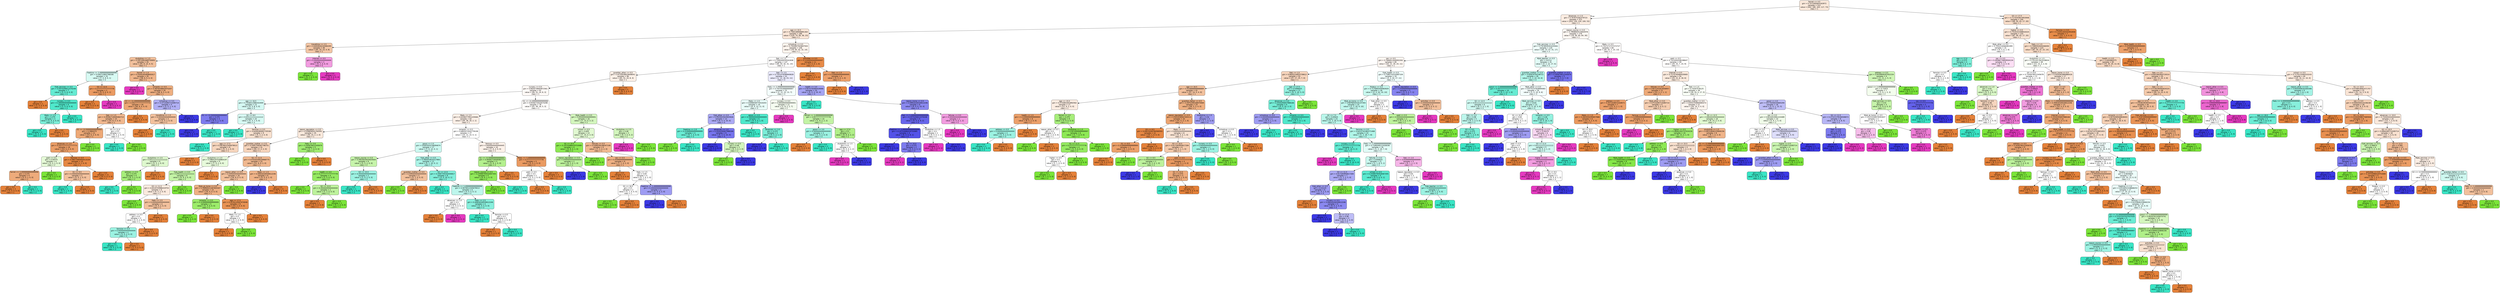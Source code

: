 digraph Tree {
node [shape=box, style="filled, rounded", color="black", fontname=helvetica] ;
edge [fontname=helvetica] ;
0 [label="famrel <= 4.5\ngini = 0.7573365843163972\nsamples = 512\nvalue = [302, 180, 163, 117, 73]\nclass = 1", fillcolor="#fae8da"] ;
1 [label="absences <= 2.5\ngini = 0.767675282379723\nsamples = 372\nvalue = [203, 130, 120, 100, 53]\nclass = 1", fillcolor="#fbece1"] ;
0 -> 1 [labeldistance=2.5, labelangle=45, headlabel="True"] ;
2 [label="age <= 15.5\ngini = 0.7365186946891363\nsamples = 196\nvalue = [124, 74, 56, 36, 23]\nclass = 1", fillcolor="#fae5d6"] ;
1 -> 2 ;
3 [label="traveltime <= 2.5\ngini = 0.6403926234384295\nsamples = 48\nvalue = [45, 10, 14, 4, 9]\nclass = 1", fillcolor="#f3c6a5"] ;
2 -> 3 ;
4 [label="studytime <= 1.5\ngini = 0.5972991689750693\nsamples = 45\nvalue = [45, 8, 14, 4, 5]\nclass = 1", fillcolor="#f2c09c"] ;
3 -> 4 ;
5 [label="freetime <= 3.4999999999999996\ngini = 0.546712802768166\nsamples = 10\nvalue = [7, 0, 9, 0, 1]\nclass = 3", fillcolor="#d7faf3"] ;
4 -> 5 ;
6 [label="Fjob_services <= 0.5\ngini = 0.2975206611570248\nsamples = 7\nvalue = [2, 0, 9, 0, 0]\nclass = 3", fillcolor="#65ebd2"] ;
5 -> 6 ;
7 [label="gini = 0.0\nsamples = 1\nvalue = [1, 0, 0, 0, 0]\nclass = 1", fillcolor="#e58139"] ;
6 -> 7 ;
8 [label="nursery <= 0.5\ngini = 0.18000000000000005\nsamples = 6\nvalue = [1, 0, 9, 0, 0]\nclass = 3", fillcolor="#4fe8cb"] ;
6 -> 8 ;
9 [label="Medu <= 2.5\ngini = 0.375\nsamples = 3\nvalue = [1, 0, 3, 0, 0]\nclass = 3", fillcolor="#7beed8"] ;
8 -> 9 ;
10 [label="gini = 0.0\nsamples = 2\nvalue = [0, 0, 3, 0, 0]\nclass = 3", fillcolor="#39e5c5"] ;
9 -> 10 ;
11 [label="gini = 0.0\nsamples = 1\nvalue = [1, 0, 0, 0, 0]\nclass = 1", fillcolor="#e58139"] ;
9 -> 11 ;
12 [label="gini = 0.0\nsamples = 3\nvalue = [0, 0, 6, 0, 0]\nclass = 3", fillcolor="#39e5c5"] ;
8 -> 12 ;
13 [label="G3 <= 12.0\ngini = 0.2777777777777778\nsamples = 3\nvalue = [5, 0, 0, 0, 1]\nclass = 1", fillcolor="#ea9a61"] ;
5 -> 13 ;
14 [label="gini = 0.0\nsamples = 2\nvalue = [5, 0, 0, 0, 0]\nclass = 1", fillcolor="#e58139"] ;
13 -> 14 ;
15 [label="gini = 0.0\nsamples = 1\nvalue = [0, 0, 0, 0, 1]\nclass = 5", fillcolor="#e539c0"] ;
13 -> 15 ;
16 [label="famrel <= 1.5\ngini = 0.5504165469692617\nsamples = 35\nvalue = [38, 8, 5, 4, 4]\nclass = 1", fillcolor="#f0b58b"] ;
4 -> 16 ;
17 [label="gini = 0.0\nsamples = 1\nvalue = [0, 0, 0, 0, 4]\nclass = 5", fillcolor="#e539c0"] ;
16 -> 17 ;
18 [label="romantic <= 0.5\ngini = 0.4879338842975207\nsamples = 34\nvalue = [38, 8, 5, 4, 0]\nclass = 1", fillcolor="#eeaf81"] ;
16 -> 18 ;
19 [label="G3 <= 14.499999999999998\ngini = 0.40277777777777773\nsamples = 30\nvalue = [36, 8, 4, 0, 0]\nclass = 1", fillcolor="#eda774"] ;
18 -> 19 ;
20 [label="Dalc <= 1.5\ngini = 0.49382716049382713\nsamples = 24\nvalue = [24, 8, 4, 0, 0]\nclass = 1", fillcolor="#f0b78e"] ;
19 -> 20 ;
21 [label="G2 <= 13.500000000000002\ngini = 0.3984375\nsamples = 21\nvalue = [24, 6, 2, 0, 0]\nclass = 1", fillcolor="#eda876"] ;
20 -> 21 ;
22 [label="absences <= 1.0\ngini = 0.33777777777777773\nsamples = 19\nvalue = [24, 4, 2, 0, 0]\nclass = 1", fillcolor="#eb9e67"] ;
21 -> 22 ;
23 [label="paid <= 0.5\ngini = 0.59375\nsamples = 6\nvalue = [3, 4, 1, 0, 0]\nclass = 2", fillcolor="#e5fad7"] ;
22 -> 23 ;
24 [label="famrel <= 3.4999999999999996\ngini = 0.375\nsamples = 4\nvalue = [3, 0, 1, 0, 0]\nclass = 1", fillcolor="#eeab7b"] ;
23 -> 24 ;
25 [label="gini = 0.0\nsamples = 3\nvalue = [3, 0, 0, 0, 0]\nclass = 1", fillcolor="#e58139"] ;
24 -> 25 ;
26 [label="gini = 0.0\nsamples = 1\nvalue = [0, 0, 1, 0, 0]\nclass = 3", fillcolor="#39e5c5"] ;
24 -> 26 ;
27 [label="gini = 0.0\nsamples = 2\nvalue = [0, 4, 0, 0, 0]\nclass = 2", fillcolor="#7be539"] ;
23 -> 27 ;
28 [label="famsize <= 0.5\ngini = 0.08677685950413228\nsamples = 13\nvalue = [21, 0, 1, 0, 0]\nclass = 1", fillcolor="#e68742"] ;
22 -> 28 ;
29 [label="G1 <= 9.5\ngini = 0.4444444444444444\nsamples = 2\nvalue = [2, 0, 1, 0, 0]\nclass = 1", fillcolor="#f2c09c"] ;
28 -> 29 ;
30 [label="gini = 0.0\nsamples = 1\nvalue = [0, 0, 1, 0, 0]\nclass = 3", fillcolor="#39e5c5"] ;
29 -> 30 ;
31 [label="gini = 0.0\nsamples = 1\nvalue = [2, 0, 0, 0, 0]\nclass = 1", fillcolor="#e58139"] ;
29 -> 31 ;
32 [label="gini = 0.0\nsamples = 11\nvalue = [19, 0, 0, 0, 0]\nclass = 1", fillcolor="#e58139"] ;
28 -> 32 ;
33 [label="gini = 0.0\nsamples = 2\nvalue = [0, 2, 0, 0, 0]\nclass = 2", fillcolor="#7be539"] ;
21 -> 33 ;
34 [label="G3 <= 11.0\ngini = 0.5\nsamples = 3\nvalue = [0, 2, 2, 0, 0]\nclass = 2", fillcolor="#ffffff"] ;
20 -> 34 ;
35 [label="gini = 0.0\nsamples = 1\nvalue = [0, 0, 2, 0, 0]\nclass = 3", fillcolor="#39e5c5"] ;
34 -> 35 ;
36 [label="gini = 0.0\nsamples = 2\nvalue = [0, 2, 0, 0, 0]\nclass = 2", fillcolor="#7be539"] ;
34 -> 36 ;
37 [label="gini = 0.0\nsamples = 6\nvalue = [12, 0, 0, 0, 0]\nclass = 1", fillcolor="#e58139"] ;
19 -> 37 ;
38 [label="schoolsup <= 0.5\ngini = 0.5714285714285714\nsamples = 4\nvalue = [2, 0, 1, 4, 0]\nclass = 4", fillcolor="#b1b0f5"] ;
18 -> 38 ;
39 [label="traveltime <= 1.5\ngini = 0.4444444444444444\nsamples = 3\nvalue = [2, 0, 1, 0, 0]\nclass = 1", fillcolor="#f2c09c"] ;
38 -> 39 ;
40 [label="gini = 0.0\nsamples = 2\nvalue = [2, 0, 0, 0, 0]\nclass = 1", fillcolor="#e58139"] ;
39 -> 40 ;
41 [label="gini = 0.0\nsamples = 1\nvalue = [0, 0, 1, 0, 0]\nclass = 3", fillcolor="#39e5c5"] ;
39 -> 41 ;
42 [label="gini = 0.0\nsamples = 1\nvalue = [0, 0, 0, 4, 0]\nclass = 4", fillcolor="#3c39e5"] ;
38 -> 42 ;
43 [label="internet <= 0.5\ngini = 0.4444444444444444\nsamples = 3\nvalue = [0, 2, 0, 0, 4]\nclass = 5", fillcolor="#f29ce0"] ;
3 -> 43 ;
44 [label="gini = 0.0\nsamples = 1\nvalue = [0, 2, 0, 0, 0]\nclass = 2", fillcolor="#7be539"] ;
43 -> 44 ;
45 [label="gini = 0.0\nsamples = 2\nvalue = [0, 0, 0, 0, 4]\nclass = 5", fillcolor="#e539c0"] ;
43 -> 45 ;
46 [label="schoolsup <= 0.5\ngini = 0.7503607503607503\nsamples = 148\nvalue = [79, 64, 42, 32, 14]\nclass = 1", fillcolor="#fdf4ed"] ;
2 -> 46 ;
47 [label="Dalc <= 1.5\ngini = 0.7590449245541838\nsamples = 137\nvalue = [65, 64, 42, 31, 14]\nclass = 1", fillcolor="#fffefe"] ;
46 -> 47 ;
48 [label="guardian_other <= 0.5\ngini = 0.6733038024648041\nsamples = 96\nvalue = [64, 52, 24, 8, 3]\nclass = 1", fillcolor="#fcf0e7"] ;
47 -> 48 ;
49 [label="nursery <= 0.5\ngini = 0.6826739693872561\nsamples = 91\nvalue = [56, 52, 24, 8, 3]\nclass = 1", fillcolor="#fef9f6"] ;
48 -> 49 ;
50 [label="age <= 16.5\ngini = 0.7036011080332409\nsamples = 13\nvalue = [5, 3, 8, 3, 0]\nclass = 3", fillcolor="#d5f9f3"] ;
49 -> 50 ;
51 [label="G1 <= 13.500000000000002\ngini = 0.375\nsamples = 3\nvalue = [0, 0, 1, 3, 0]\nclass = 4", fillcolor="#7d7bee"] ;
50 -> 51 ;
52 [label="gini = 0.0\nsamples = 2\nvalue = [0, 0, 0, 3, 0]\nclass = 4", fillcolor="#3c39e5"] ;
51 -> 52 ;
53 [label="gini = 0.0\nsamples = 1\nvalue = [0, 0, 1, 0, 0]\nclass = 3", fillcolor="#39e5c5"] ;
51 -> 53 ;
54 [label="G2 <= 8.0\ngini = 0.6311111111111112\nsamples = 10\nvalue = [5, 3, 7, 0, 0]\nclass = 3", fillcolor="#d7faf3"] ;
50 -> 54 ;
55 [label="gini = 0.0\nsamples = 1\nvalue = [0, 0, 4, 0, 0]\nclass = 3", fillcolor="#39e5c5"] ;
54 -> 55 ;
56 [label="famsize <= 0.5\ngini = 0.6446280991735538\nsamples = 9\nvalue = [5, 3, 3, 0, 0]\nclass = 1", fillcolor="#f8e0ce"] ;
54 -> 56 ;
57 [label="gini = 0.0\nsamples = 1\nvalue = [0, 0, 2, 0, 0]\nclass = 3", fillcolor="#39e5c5"] ;
56 -> 57 ;
58 [label="age <= 17.5\ngini = 0.5679012345679013\nsamples = 8\nvalue = [5, 3, 1, 0, 0]\nclass = 1", fillcolor="#f6d5bd"] ;
56 -> 58 ;
59 [label="studytime <= 2.5\ngini = 0.6111111111111112\nsamples = 6\nvalue = [2, 3, 1, 0, 0]\nclass = 2", fillcolor="#def8ce"] ;
58 -> 59 ;
60 [label="address <= 0.5\ngini = 0.375\nsamples = 4\nvalue = [0, 3, 1, 0, 0]\nclass = 2", fillcolor="#a7ee7b"] ;
59 -> 60 ;
61 [label="gini = 0.0\nsamples = 1\nvalue = [0, 0, 1, 0, 0]\nclass = 3", fillcolor="#39e5c5"] ;
60 -> 61 ;
62 [label="gini = 0.0\nsamples = 3\nvalue = [0, 3, 0, 0, 0]\nclass = 2", fillcolor="#7be539"] ;
60 -> 62 ;
63 [label="gini = 0.0\nsamples = 2\nvalue = [2, 0, 0, 0, 0]\nclass = 1", fillcolor="#e58139"] ;
59 -> 63 ;
64 [label="gini = 0.0\nsamples = 2\nvalue = [3, 0, 0, 0, 0]\nclass = 1", fillcolor="#e58139"] ;
58 -> 64 ;
65 [label="G1 <= 14.499999999999998\ngini = 0.6558272632674298\nsamples = 78\nvalue = [51, 49, 16, 5, 3]\nclass = 1", fillcolor="#fefcfa"] ;
49 -> 65 ;
66 [label="Medu <= 2.5\ngini = 0.6436077951229466\nsamples = 62\nvalue = [44, 36, 16, 2, 1]\nclass = 1", fillcolor="#fcefe6"] ;
65 -> 66 ;
67 [label="reason_reputation <= 0.5\ngini = 0.558858501783591\nsamples = 35\nvalue = [30, 24, 2, 2, 0]\nclass = 1", fillcolor="#fae9dc"] ;
66 -> 67 ;
68 [label="guardian_mother <= 0.5\ngini = 0.5497709287796751\nsamples = 31\nvalue = [28, 17, 2, 2, 0]\nclass = 1", fillcolor="#f6d4bb"] ;
67 -> 68 ;
69 [label="studytime <= 2.5\ngini = 0.5864197530864197\nsamples = 9\nvalue = [7, 9, 2, 0, 0]\nclass = 2", fillcolor="#e7fadb"] ;
68 -> 69 ;
70 [label="Fjob_health <= 0.5\ngini = 0.5511111111111111\nsamples = 8\nvalue = [4, 9, 2, 0, 0]\nclass = 2", fillcolor="#c3f3a5"] ;
69 -> 70 ;
71 [label="G3 <= 11.5\ngini = 0.6419753086419753\nsamples = 6\nvalue = [4, 3, 2, 0, 0]\nclass = 1", fillcolor="#fbeade"] ;
70 -> 71 ;
72 [label="gini = 0.0\nsamples = 2\nvalue = [0, 3, 0, 0, 0]\nclass = 2", fillcolor="#7be539"] ;
71 -> 72 ;
73 [label="Fedu <= 2.5\ngini = 0.4444444444444444\nsamples = 4\nvalue = [4, 0, 2, 0, 0]\nclass = 1", fillcolor="#f2c09c"] ;
71 -> 73 ;
74 [label="address <= 0.5\ngini = 0.5\nsamples = 3\nvalue = [2, 0, 2, 0, 0]\nclass = 1", fillcolor="#ffffff"] ;
73 -> 74 ;
75 [label="famsize <= 0.5\ngini = 0.4444444444444444\nsamples = 2\nvalue = [1, 0, 2, 0, 0]\nclass = 3", fillcolor="#9cf2e2"] ;
74 -> 75 ;
76 [label="gini = 0.0\nsamples = 1\nvalue = [0, 0, 2, 0, 0]\nclass = 3", fillcolor="#39e5c5"] ;
75 -> 76 ;
77 [label="gini = 0.0\nsamples = 1\nvalue = [1, 0, 0, 0, 0]\nclass = 1", fillcolor="#e58139"] ;
75 -> 77 ;
78 [label="gini = 0.0\nsamples = 1\nvalue = [1, 0, 0, 0, 0]\nclass = 1", fillcolor="#e58139"] ;
74 -> 78 ;
79 [label="gini = 0.0\nsamples = 1\nvalue = [2, 0, 0, 0, 0]\nclass = 1", fillcolor="#e58139"] ;
73 -> 79 ;
80 [label="gini = 0.0\nsamples = 2\nvalue = [0, 6, 0, 0, 0]\nclass = 2", fillcolor="#7be539"] ;
70 -> 80 ;
81 [label="gini = 0.0\nsamples = 1\nvalue = [3, 0, 0, 0, 0]\nclass = 1", fillcolor="#e58139"] ;
69 -> 81 ;
82 [label="G1 <= 11.5\ngini = 0.47034339229968775\nsamples = 22\nvalue = [21, 8, 0, 2, 0]\nclass = 1", fillcolor="#f0b88f"] ;
68 -> 82 ;
83 [label="reason_other <= 0.5\ngini = 0.4444444444444444\nsamples = 16\nvalue = [16, 8, 0, 0, 0]\nclass = 1", fillcolor="#f2c09c"] ;
82 -> 83 ;
84 [label="Mjob_at_home <= 0.5\ngini = 0.39669421487603307\nsamples = 14\nvalue = [16, 6, 0, 0, 0]\nclass = 1", fillcolor="#efb083"] ;
83 -> 84 ;
85 [label="romantic <= 0.5\ngini = 0.31999999999999995\nsamples = 5\nvalue = [1, 4, 0, 0, 0]\nclass = 2", fillcolor="#9cec6a"] ;
84 -> 85 ;
86 [label="gini = 0.0\nsamples = 4\nvalue = [0, 4, 0, 0, 0]\nclass = 2", fillcolor="#7be539"] ;
85 -> 86 ;
87 [label="gini = 0.0\nsamples = 1\nvalue = [1, 0, 0, 0, 0]\nclass = 1", fillcolor="#e58139"] ;
85 -> 87 ;
88 [label="age <= 17.5\ngini = 0.2076124567474048\nsamples = 9\nvalue = [15, 2, 0, 0, 0]\nclass = 1", fillcolor="#e89253"] ;
84 -> 88 ;
89 [label="Medu <= 1.0\ngini = 0.5\nsamples = 2\nvalue = [2, 2, 0, 0, 0]\nclass = 1", fillcolor="#ffffff"] ;
88 -> 89 ;
90 [label="gini = 0.0\nsamples = 1\nvalue = [2, 0, 0, 0, 0]\nclass = 1", fillcolor="#e58139"] ;
89 -> 90 ;
91 [label="gini = 0.0\nsamples = 1\nvalue = [0, 2, 0, 0, 0]\nclass = 2", fillcolor="#7be539"] ;
89 -> 91 ;
92 [label="gini = 0.0\nsamples = 7\nvalue = [13, 0, 0, 0, 0]\nclass = 1", fillcolor="#e58139"] ;
88 -> 92 ;
93 [label="gini = 0.0\nsamples = 2\nvalue = [0, 2, 0, 0, 0]\nclass = 2", fillcolor="#7be539"] ;
83 -> 93 ;
94 [label="Medu <= 1.5\ngini = 0.40816326530612246\nsamples = 6\nvalue = [5, 0, 0, 2, 0]\nclass = 1", fillcolor="#efb388"] ;
82 -> 94 ;
95 [label="gini = 0.0\nsamples = 2\nvalue = [0, 0, 0, 2, 0]\nclass = 4", fillcolor="#3c39e5"] ;
94 -> 95 ;
96 [label="gini = 0.0\nsamples = 4\nvalue = [5, 0, 0, 0, 0]\nclass = 1", fillcolor="#e58139"] ;
94 -> 96 ;
97 [label="Fedu <= 3.0\ngini = 0.345679012345679\nsamples = 4\nvalue = [2, 7, 0, 0, 0]\nclass = 2", fillcolor="#a1ec72"] ;
67 -> 97 ;
98 [label="gini = 0.0\nsamples = 3\nvalue = [0, 7, 0, 0, 0]\nclass = 2", fillcolor="#7be539"] ;
97 -> 98 ;
99 [label="gini = 0.0\nsamples = 1\nvalue = [2, 0, 0, 0, 0]\nclass = 1", fillcolor="#e58139"] ;
97 -> 99 ;
100 [label="romantic <= 0.5\ngini = 0.6805472932778108\nsamples = 27\nvalue = [14, 12, 14, 0, 1]\nclass = 1", fillcolor="#ffffff"] ;
66 -> 100 ;
101 [label="goout <= 2.5\ngini = 0.6597633136094674\nsamples = 17\nvalue = [7, 6, 12, 0, 1]\nclass = 3", fillcolor="#cbf8f0"] ;
100 -> 101 ;
102 [label="reason_course <= 0.5\ngini = 0.5925925925925926\nsamples = 6\nvalue = [2, 5, 2, 0, 0]\nclass = 2", fillcolor="#c6f4aa"] ;
101 -> 102 ;
103 [label="health <= 4.0\ngini = 0.2777777777777778\nsamples = 4\nvalue = [1, 5, 0, 0, 0]\nclass = 2", fillcolor="#95ea61"] ;
102 -> 103 ;
104 [label="gini = 0.0\nsamples = 2\nvalue = [0, 3, 0, 0, 0]\nclass = 2", fillcolor="#7be539"] ;
103 -> 104 ;
105 [label="G2 <= 12.0\ngini = 0.4444444444444444\nsamples = 2\nvalue = [1, 2, 0, 0, 0]\nclass = 2", fillcolor="#bdf29c"] ;
103 -> 105 ;
106 [label="gini = 0.0\nsamples = 1\nvalue = [1, 0, 0, 0, 0]\nclass = 1", fillcolor="#e58139"] ;
105 -> 106 ;
107 [label="gini = 0.0\nsamples = 1\nvalue = [0, 2, 0, 0, 0]\nclass = 2", fillcolor="#7be539"] ;
105 -> 107 ;
108 [label="G3 <= 15.5\ngini = 0.4444444444444444\nsamples = 2\nvalue = [1, 0, 2, 0, 0]\nclass = 3", fillcolor="#9cf2e2"] ;
102 -> 108 ;
109 [label="gini = 0.0\nsamples = 1\nvalue = [0, 0, 2, 0, 0]\nclass = 3", fillcolor="#39e5c5"] ;
108 -> 109 ;
110 [label="gini = 0.0\nsamples = 1\nvalue = [1, 0, 0, 0, 0]\nclass = 1", fillcolor="#e58139"] ;
108 -> 110 ;
111 [label="Fjob_other <= 0.5\ngini = 0.560553633217993\nsamples = 11\nvalue = [5, 1, 10, 0, 1]\nclass = 3", fillcolor="#acf4e7"] ;
101 -> 111 ;
112 [label="guardian_mother <= 0.5\ngini = 0.4444444444444444\nsamples = 3\nvalue = [2, 1, 0, 0, 0]\nclass = 1", fillcolor="#f2c09c"] ;
111 -> 112 ;
113 [label="gini = 0.0\nsamples = 1\nvalue = [0, 1, 0, 0, 0]\nclass = 2", fillcolor="#7be539"] ;
112 -> 113 ;
114 [label="gini = 0.0\nsamples = 2\nvalue = [2, 0, 0, 0, 0]\nclass = 1", fillcolor="#e58139"] ;
112 -> 114 ;
115 [label="G2 <= 12.0\ngini = 0.4387755102040817\nsamples = 8\nvalue = [3, 0, 10, 0, 1]\nclass = 3", fillcolor="#81eeda"] ;
111 -> 115 ;
116 [label="gini = 0.0\nsamples = 2\nvalue = [0, 0, 5, 0, 0]\nclass = 3", fillcolor="#39e5c5"] ;
115 -> 116 ;
117 [label="freetime <= 3.4999999999999996\ngini = 0.5679012345679013\nsamples = 6\nvalue = [3, 0, 5, 0, 1]\nclass = 3", fillcolor="#bdf6ec"] ;
115 -> 117 ;
118 [label="absences <= 1.0\ngini = 0.5\nsamples = 2\nvalue = [1, 0, 0, 0, 1]\nclass = 1", fillcolor="#ffffff"] ;
117 -> 118 ;
119 [label="gini = 0.0\nsamples = 1\nvalue = [1, 0, 0, 0, 0]\nclass = 1", fillcolor="#e58139"] ;
118 -> 119 ;
120 [label="gini = 0.0\nsamples = 1\nvalue = [0, 0, 0, 0, 1]\nclass = 5", fillcolor="#e539c0"] ;
118 -> 120 ;
121 [label="Fedu <= 2.5\ngini = 0.40816326530612246\nsamples = 4\nvalue = [2, 0, 5, 0, 0]\nclass = 3", fillcolor="#88efdc"] ;
117 -> 121 ;
122 [label="gini = 0.0\nsamples = 2\nvalue = [0, 0, 3, 0, 0]\nclass = 3", fillcolor="#39e5c5"] ;
121 -> 122 ;
123 [label="famsize <= 0.5\ngini = 0.5\nsamples = 2\nvalue = [2, 0, 2, 0, 0]\nclass = 1", fillcolor="#ffffff"] ;
121 -> 123 ;
124 [label="gini = 0.0\nsamples = 1\nvalue = [2, 0, 0, 0, 0]\nclass = 1", fillcolor="#e58139"] ;
123 -> 124 ;
125 [label="gini = 0.0\nsamples = 1\nvalue = [0, 0, 2, 0, 0]\nclass = 3", fillcolor="#39e5c5"] ;
123 -> 125 ;
126 [label="famsup <= 0.5\ngini = 0.6044444444444445\nsamples = 10\nvalue = [7, 6, 2, 0, 0]\nclass = 1", fillcolor="#fcf1e9"] ;
100 -> 126 ;
127 [label="G1 <= 13.500000000000002\ngini = 0.49382716049382713\nsamples = 5\nvalue = [2, 6, 1, 0, 0]\nclass = 2", fillcolor="#b4f08e"] ;
126 -> 127 ;
128 [label="reason_course <= 0.5\ngini = 0.24489795918367355\nsamples = 4\nvalue = [0, 6, 1, 0, 0]\nclass = 2", fillcolor="#91e95a"] ;
127 -> 128 ;
129 [label="gini = 0.0\nsamples = 3\nvalue = [0, 6, 0, 0, 0]\nclass = 2", fillcolor="#7be539"] ;
128 -> 129 ;
130 [label="gini = 0.0\nsamples = 1\nvalue = [0, 0, 1, 0, 0]\nclass = 3", fillcolor="#39e5c5"] ;
128 -> 130 ;
131 [label="gini = 0.0\nsamples = 1\nvalue = [2, 0, 0, 0, 0]\nclass = 1", fillcolor="#e58139"] ;
127 -> 131 ;
132 [label="Medu <= 3.4999999999999996\ngini = 0.2777777777777778\nsamples = 5\nvalue = [5, 0, 1, 0, 0]\nclass = 1", fillcolor="#ea9a61"] ;
126 -> 132 ;
133 [label="paid <= 0.5\ngini = 0.5\nsamples = 2\nvalue = [1, 0, 1, 0, 0]\nclass = 1", fillcolor="#ffffff"] ;
132 -> 133 ;
134 [label="gini = 0.0\nsamples = 1\nvalue = [1, 0, 0, 0, 0]\nclass = 1", fillcolor="#e58139"] ;
133 -> 134 ;
135 [label="gini = 0.0\nsamples = 1\nvalue = [0, 0, 1, 0, 0]\nclass = 3", fillcolor="#39e5c5"] ;
133 -> 135 ;
136 [label="gini = 0.0\nsamples = 3\nvalue = [4, 0, 0, 0, 0]\nclass = 1", fillcolor="#e58139"] ;
132 -> 136 ;
137 [label="Mjob_health <= 0.5\ngini = 0.6304000000000001\nsamples = 16\nvalue = [7, 13, 0, 3, 2]\nclass = 2", fillcolor="#d3f6bd"] ;
65 -> 137 ;
138 [label="school <= 0.5\ngini = 0.605\nsamples = 13\nvalue = [7, 10, 0, 3, 0]\nclass = 2", fillcolor="#e1f9d1"] ;
137 -> 138 ;
139 [label="G2 <= 15.5\ngini = 0.19753086419753085\nsamples = 4\nvalue = [0, 8, 0, 1, 0]\nclass = 2", fillcolor="#8ce852"] ;
138 -> 139 ;
140 [label="reason_reputation <= 0.5\ngini = 0.4444444444444444\nsamples = 2\nvalue = [0, 2, 0, 1, 0]\nclass = 2", fillcolor="#bdf29c"] ;
139 -> 140 ;
141 [label="gini = 0.0\nsamples = 1\nvalue = [0, 0, 0, 1, 0]\nclass = 4", fillcolor="#3c39e5"] ;
140 -> 141 ;
142 [label="gini = 0.0\nsamples = 1\nvalue = [0, 2, 0, 0, 0]\nclass = 2", fillcolor="#7be539"] ;
140 -> 142 ;
143 [label="gini = 0.0\nsamples = 2\nvalue = [0, 6, 0, 0, 0]\nclass = 2", fillcolor="#7be539"] ;
139 -> 143 ;
144 [label="failures <= 0.5\ngini = 0.5289256198347108\nsamples = 9\nvalue = [7, 2, 0, 2, 0]\nclass = 1", fillcolor="#f1b991"] ;
138 -> 144 ;
145 [label="sex <= 0.5\ngini = 0.4599999999999999\nsamples = 8\nvalue = [7, 1, 0, 2, 0]\nclass = 1", fillcolor="#efb083"] ;
144 -> 145 ;
146 [label="gini = 0.0\nsamples = 4\nvalue = [5, 0, 0, 0, 0]\nclass = 1", fillcolor="#e58139"] ;
145 -> 146 ;
147 [label="Fedu <= 1.5\ngini = 0.64\nsamples = 4\nvalue = [2, 1, 0, 2, 0]\nclass = 1", fillcolor="#ffffff"] ;
145 -> 147 ;
148 [label="G3 <= 16.5\ngini = 0.5\nsamples = 2\nvalue = [1, 1, 0, 0, 0]\nclass = 1", fillcolor="#ffffff"] ;
147 -> 148 ;
149 [label="gini = 0.0\nsamples = 1\nvalue = [0, 1, 0, 0, 0]\nclass = 2", fillcolor="#7be539"] ;
148 -> 149 ;
150 [label="gini = 0.0\nsamples = 1\nvalue = [1, 0, 0, 0, 0]\nclass = 1", fillcolor="#e58139"] ;
148 -> 150 ;
151 [label="freetime <= 3.4999999999999996\ngini = 0.4444444444444444\nsamples = 2\nvalue = [1, 0, 0, 2, 0]\nclass = 4", fillcolor="#9e9cf2"] ;
147 -> 151 ;
152 [label="gini = 0.0\nsamples = 1\nvalue = [0, 0, 0, 2, 0]\nclass = 4", fillcolor="#3c39e5"] ;
151 -> 152 ;
153 [label="gini = 0.0\nsamples = 1\nvalue = [1, 0, 0, 0, 0]\nclass = 1", fillcolor="#e58139"] ;
151 -> 153 ;
154 [label="gini = 0.0\nsamples = 1\nvalue = [0, 1, 0, 0, 0]\nclass = 2", fillcolor="#7be539"] ;
144 -> 154 ;
155 [label="studytime <= 2.5\ngini = 0.48\nsamples = 3\nvalue = [0, 3, 0, 0, 2]\nclass = 2", fillcolor="#d3f6bd"] ;
137 -> 155 ;
156 [label="gini = 0.0\nsamples = 1\nvalue = [0, 0, 0, 0, 2]\nclass = 5", fillcolor="#e539c0"] ;
155 -> 156 ;
157 [label="gini = 0.0\nsamples = 2\nvalue = [0, 3, 0, 0, 0]\nclass = 2", fillcolor="#7be539"] ;
155 -> 157 ;
158 [label="gini = 0.0\nsamples = 5\nvalue = [8, 0, 0, 0, 0]\nclass = 1", fillcolor="#e58139"] ;
48 -> 158 ;
159 [label="Dalc <= 2.5\ngini = 0.7351479289940828\nsamples = 41\nvalue = [1, 12, 18, 23, 11]\nclass = 4", fillcolor="#eaeafc"] ;
47 -> 159 ;
160 [label="Fedu <= 3.4999999999999996\ngini = 0.7447916666666667\nsamples = 31\nvalue = [1, 12, 15, 13, 7]\nclass = 3", fillcolor="#f4fefc"] ;
159 -> 160 ;
161 [label="Medu <= 2.5\ngini = 0.6096938775510203\nsamples = 19\nvalue = [0, 4, 13, 11, 0]\nclass = 3", fillcolor="#e8fcf8"] ;
160 -> 161 ;
162 [label="Fjob_other <= 0.5\ngini = 0.5925925925925926\nsamples = 13\nvalue = [0, 4, 4, 10, 0]\nclass = 4", fillcolor="#abaaf4"] ;
161 -> 162 ;
163 [label="freetime <= 2.0\ngini = 0.31999999999999995\nsamples = 4\nvalue = [0, 1, 4, 0, 0]\nclass = 3", fillcolor="#6aecd4"] ;
162 -> 163 ;
164 [label="gini = 0.0\nsamples = 1\nvalue = [0, 1, 0, 0, 0]\nclass = 2", fillcolor="#7be539"] ;
163 -> 164 ;
165 [label="gini = 0.0\nsamples = 3\nvalue = [0, 0, 4, 0, 0]\nclass = 3", fillcolor="#39e5c5"] ;
163 -> 165 ;
166 [label="absences <= 1.0\ngini = 0.3550295857988166\nsamples = 9\nvalue = [0, 3, 0, 10, 0]\nclass = 4", fillcolor="#7674ed"] ;
162 -> 166 ;
167 [label="gini = 0.0\nsamples = 6\nvalue = [0, 0, 0, 8, 0]\nclass = 4", fillcolor="#3c39e5"] ;
166 -> 167 ;
168 [label="nursery <= 0.5\ngini = 0.48\nsamples = 3\nvalue = [0, 3, 0, 2, 0]\nclass = 2", fillcolor="#d3f6bd"] ;
166 -> 168 ;
169 [label="gini = 0.0\nsamples = 1\nvalue = [0, 3, 0, 0, 0]\nclass = 2", fillcolor="#7be539"] ;
168 -> 169 ;
170 [label="gini = 0.0\nsamples = 2\nvalue = [0, 0, 0, 2, 0]\nclass = 4", fillcolor="#3c39e5"] ;
168 -> 170 ;
171 [label="goout <= 4.5\ngini = 0.18000000000000005\nsamples = 6\nvalue = [0, 0, 9, 1, 0]\nclass = 3", fillcolor="#4fe8cb"] ;
161 -> 171 ;
172 [label="gini = 0.0\nsamples = 4\nvalue = [0, 0, 6, 0, 0]\nclass = 3", fillcolor="#39e5c5"] ;
171 -> 172 ;
173 [label="absences <= 1.0\ngini = 0.375\nsamples = 2\nvalue = [0, 0, 3, 1, 0]\nclass = 3", fillcolor="#7beed8"] ;
171 -> 173 ;
174 [label="gini = 0.0\nsamples = 1\nvalue = [0, 0, 0, 1, 0]\nclass = 4", fillcolor="#3c39e5"] ;
173 -> 174 ;
175 [label="gini = 0.0\nsamples = 1\nvalue = [0, 0, 3, 0, 0]\nclass = 3", fillcolor="#39e5c5"] ;
173 -> 175 ;
176 [label="nursery <= 0.5\ngini = 0.6950000000000001\nsamples = 12\nvalue = [1, 8, 2, 2, 7]\nclass = 2", fillcolor="#f5fdf0"] ;
160 -> 176 ;
177 [label="gini = 0.0\nsamples = 2\nvalue = [0, 0, 0, 0, 5]\nclass = 5", fillcolor="#e539c0"] ;
176 -> 177 ;
178 [label="famrel <= 3.4999999999999996\ngini = 0.6577777777777778\nsamples = 10\nvalue = [1, 8, 2, 2, 2]\nclass = 2", fillcolor="#c2f3a4"] ;
176 -> 178 ;
179 [label="goout <= 3.0\ngini = 0.4444444444444444\nsamples = 3\nvalue = [1, 0, 2, 0, 0]\nclass = 3", fillcolor="#9cf2e2"] ;
178 -> 179 ;
180 [label="gini = 0.0\nsamples = 1\nvalue = [1, 0, 0, 0, 0]\nclass = 1", fillcolor="#e58139"] ;
179 -> 180 ;
181 [label="gini = 0.0\nsamples = 2\nvalue = [0, 0, 2, 0, 0]\nclass = 3", fillcolor="#39e5c5"] ;
179 -> 181 ;
182 [label="age <= 17.0\ngini = 0.5\nsamples = 7\nvalue = [0, 8, 0, 2, 2]\nclass = 2", fillcolor="#b0ef88"] ;
178 -> 182 ;
183 [label="studytime <= 1.5\ngini = 0.5\nsamples = 3\nvalue = [0, 0, 0, 2, 2]\nclass = 4", fillcolor="#ffffff"] ;
182 -> 183 ;
184 [label="gini = 0.0\nsamples = 1\nvalue = [0, 0, 0, 0, 2]\nclass = 5", fillcolor="#e539c0"] ;
183 -> 184 ;
185 [label="gini = 0.0\nsamples = 2\nvalue = [0, 0, 0, 2, 0]\nclass = 4", fillcolor="#3c39e5"] ;
183 -> 185 ;
186 [label="gini = 0.0\nsamples = 4\nvalue = [0, 8, 0, 0, 0]\nclass = 2", fillcolor="#7be539"] ;
182 -> 186 ;
187 [label="health <= 3.0\ngini = 0.5674740484429066\nsamples = 10\nvalue = [0, 0, 3, 10, 4]\nclass = 4", fillcolor="#a5a4f3"] ;
159 -> 187 ;
188 [label="gini = 0.0\nsamples = 2\nvalue = [0, 0, 3, 0, 0]\nclass = 3", fillcolor="#39e5c5"] ;
187 -> 188 ;
189 [label="reason_home <= 0.5\ngini = 0.40816326530612246\nsamples = 8\nvalue = [0, 0, 0, 10, 4]\nclass = 4", fillcolor="#8a88ef"] ;
187 -> 189 ;
190 [label="Dalc <= 3.4999999999999996\ngini = 0.2975206611570248\nsamples = 6\nvalue = [0, 0, 0, 9, 2]\nclass = 4", fillcolor="#6765eb"] ;
189 -> 190 ;
191 [label="freetime <= 3.4999999999999996\ngini = 0.19753086419753085\nsamples = 4\nvalue = [0, 0, 0, 8, 1]\nclass = 4", fillcolor="#5452e8"] ;
190 -> 191 ;
192 [label="gini = 0.0\nsamples = 2\nvalue = [0, 0, 0, 5, 0]\nclass = 4", fillcolor="#3c39e5"] ;
191 -> 192 ;
193 [label="G2 <= 10.0\ngini = 0.375\nsamples = 2\nvalue = [0, 0, 0, 3, 1]\nclass = 4", fillcolor="#7d7bee"] ;
191 -> 193 ;
194 [label="gini = 0.0\nsamples = 1\nvalue = [0, 0, 0, 0, 1]\nclass = 5", fillcolor="#e539c0"] ;
193 -> 194 ;
195 [label="gini = 0.0\nsamples = 1\nvalue = [0, 0, 0, 3, 0]\nclass = 4", fillcolor="#3c39e5"] ;
193 -> 195 ;
196 [label="studytime <= 1.5\ngini = 0.5\nsamples = 2\nvalue = [0, 0, 0, 1, 1]\nclass = 4", fillcolor="#ffffff"] ;
190 -> 196 ;
197 [label="gini = 0.0\nsamples = 1\nvalue = [0, 0, 0, 0, 1]\nclass = 5", fillcolor="#e539c0"] ;
196 -> 197 ;
198 [label="gini = 0.0\nsamples = 1\nvalue = [0, 0, 0, 1, 0]\nclass = 4", fillcolor="#3c39e5"] ;
196 -> 198 ;
199 [label="failures <= 0.5\ngini = 0.4444444444444444\nsamples = 2\nvalue = [0, 0, 0, 1, 2]\nclass = 5", fillcolor="#f29ce0"] ;
189 -> 199 ;
200 [label="gini = 0.0\nsamples = 1\nvalue = [0, 0, 0, 0, 2]\nclass = 5", fillcolor="#e539c0"] ;
199 -> 200 ;
201 [label="gini = 0.0\nsamples = 1\nvalue = [0, 0, 0, 1, 0]\nclass = 4", fillcolor="#3c39e5"] ;
199 -> 201 ;
202 [label="activities <= 0.5\ngini = 0.12444444444444447\nsamples = 11\nvalue = [14, 0, 0, 1, 0]\nclass = 1", fillcolor="#e78a47"] ;
46 -> 202 ;
203 [label="gini = 0.0\nsamples = 7\nvalue = [10, 0, 0, 0, 0]\nclass = 1", fillcolor="#e58139"] ;
202 -> 203 ;
204 [label="Dalc <= 1.5\ngini = 0.31999999999999995\nsamples = 4\nvalue = [4, 0, 0, 1, 0]\nclass = 1", fillcolor="#eca06a"] ;
202 -> 204 ;
205 [label="gini = 0.0\nsamples = 3\nvalue = [4, 0, 0, 0, 0]\nclass = 1", fillcolor="#e58139"] ;
204 -> 205 ;
206 [label="gini = 0.0\nsamples = 1\nvalue = [0, 0, 0, 1, 0]\nclass = 4", fillcolor="#3c39e5"] ;
204 -> 206 ;
207 [label="reason_course <= 0.5\ngini = 0.7848664515602978\nsamples = 176\nvalue = [79, 56, 64, 64, 30]\nclass = 1", fillcolor="#fdf7f2"] ;
1 -> 207 ;
208 [label="Fjob_services <= 0.5\ngini = 0.7678939353220461\nsamples = 116\nvalue = [45, 23, 57, 41, 17]\nclass = 3", fillcolor="#eefdfa"] ;
207 -> 208 ;
209 [label="sex <= 0.5\ngini = 0.7666911640002262\nsamples = 85\nvalue = [42, 21, 35, 24, 11]\nclass = 1", fillcolor="#fdf6f1"] ;
208 -> 209 ;
210 [label="Dalc <= 1.5\ngini = 0.6655124653739612\nsamples = 52\nvalue = [37, 17, 15, 7, 0]\nclass = 1", fillcolor="#f6d4bc"] ;
209 -> 210 ;
211 [label="age <= 16.5\ngini = 0.5538888888888889\nsamples = 41\nvalue = [37, 14, 5, 4, 0]\nclass = 1", fillcolor="#f2c09c"] ;
210 -> 211 ;
212 [label="age <= 15.5\ngini = 0.5743801652892562\nsamples = 17\nvalue = [11, 9, 2, 0, 0]\nclass = 1", fillcolor="#fbece1"] ;
211 -> 212 ;
213 [label="health <= 1.5\ngini = 0.31999999999999995\nsamples = 8\nvalue = [8, 0, 2, 0, 0]\nclass = 1", fillcolor="#eca06a"] ;
212 -> 213 ;
214 [label="address <= 0.5\ngini = 0.4444444444444444\nsamples = 3\nvalue = [1, 0, 2, 0, 0]\nclass = 3", fillcolor="#9cf2e2"] ;
213 -> 214 ;
215 [label="gini = 0.0\nsamples = 2\nvalue = [0, 0, 2, 0, 0]\nclass = 3", fillcolor="#39e5c5"] ;
214 -> 215 ;
216 [label="gini = 0.0\nsamples = 1\nvalue = [1, 0, 0, 0, 0]\nclass = 1", fillcolor="#e58139"] ;
214 -> 216 ;
217 [label="gini = 0.0\nsamples = 5\nvalue = [7, 0, 0, 0, 0]\nclass = 1", fillcolor="#e58139"] ;
213 -> 217 ;
218 [label="famrel <= 2.0\ngini = 0.375\nsamples = 9\nvalue = [3, 9, 0, 0, 0]\nclass = 2", fillcolor="#a7ee7b"] ;
212 -> 218 ;
219 [label="reason_other <= 0.5\ngini = 0.5\nsamples = 3\nvalue = [2, 2, 0, 0, 0]\nclass = 1", fillcolor="#ffffff"] ;
218 -> 219 ;
220 [label="gini = 0.0\nsamples = 1\nvalue = [0, 2, 0, 0, 0]\nclass = 2", fillcolor="#7be539"] ;
219 -> 220 ;
221 [label="gini = 0.0\nsamples = 2\nvalue = [2, 0, 0, 0, 0]\nclass = 1", fillcolor="#e58139"] ;
219 -> 221 ;
222 [label="studytime <= 1.5\ngini = 0.21874999999999997\nsamples = 6\nvalue = [1, 7, 0, 0, 0]\nclass = 2", fillcolor="#8ee955"] ;
218 -> 222 ;
223 [label="G1 <= 11.5\ngini = 0.2777777777777778\nsamples = 4\nvalue = [1, 5, 0, 0, 0]\nclass = 2", fillcolor="#95ea61"] ;
222 -> 223 ;
224 [label="higher <= 0.5\ngini = 0.5\nsamples = 2\nvalue = [1, 1, 0, 0, 0]\nclass = 1", fillcolor="#ffffff"] ;
223 -> 224 ;
225 [label="gini = 0.0\nsamples = 1\nvalue = [0, 1, 0, 0, 0]\nclass = 2", fillcolor="#7be539"] ;
224 -> 225 ;
226 [label="gini = 0.0\nsamples = 1\nvalue = [1, 0, 0, 0, 0]\nclass = 1", fillcolor="#e58139"] ;
224 -> 226 ;
227 [label="gini = 0.0\nsamples = 2\nvalue = [0, 4, 0, 0, 0]\nclass = 2", fillcolor="#7be539"] ;
223 -> 227 ;
228 [label="gini = 0.0\nsamples = 2\nvalue = [0, 2, 0, 0, 0]\nclass = 2", fillcolor="#7be539"] ;
222 -> 228 ;
229 [label="guardian_father <= 0.5\ngini = 0.4972299168975069\nsamples = 24\nvalue = [26, 5, 3, 4, 0]\nclass = 1", fillcolor="#eeaf81"] ;
211 -> 229 ;
230 [label="reason_reputation <= 0.5\ngini = 0.4022038567493113\nsamples = 20\nvalue = [25, 4, 3, 1, 0]\nclass = 1", fillcolor="#eca470"] ;
229 -> 230 ;
231 [label="G3 <= 8.5\ngini = 0.09070294784580502\nsamples = 12\nvalue = [20, 1, 0, 0, 0]\nclass = 1", fillcolor="#e68743"] ;
230 -> 231 ;
232 [label="G1 <= 8.5\ngini = 0.31999999999999995\nsamples = 3\nvalue = [4, 1, 0, 0, 0]\nclass = 1", fillcolor="#eca06a"] ;
231 -> 232 ;
233 [label="gini = 0.0\nsamples = 2\nvalue = [4, 0, 0, 0, 0]\nclass = 1", fillcolor="#e58139"] ;
232 -> 233 ;
234 [label="gini = 0.0\nsamples = 1\nvalue = [0, 1, 0, 0, 0]\nclass = 2", fillcolor="#7be539"] ;
232 -> 234 ;
235 [label="gini = 0.0\nsamples = 9\nvalue = [16, 0, 0, 0, 0]\nclass = 1", fillcolor="#e58139"] ;
231 -> 235 ;
236 [label="Medu <= 2.5\ngini = 0.6944444444444444\nsamples = 8\nvalue = [5, 3, 3, 1, 0]\nclass = 1", fillcolor="#f9e3d3"] ;
230 -> 236 ;
237 [label="G3 <= 10.5\ngini = 0.617283950617284\nsamples = 6\nvalue = [5, 2, 1, 1, 0]\nclass = 1", fillcolor="#f4c9aa"] ;
236 -> 237 ;
238 [label="G2 <= 8.5\ngini = 0.4444444444444444\nsamples = 2\nvalue = [0, 2, 0, 1, 0]\nclass = 2", fillcolor="#bdf29c"] ;
237 -> 238 ;
239 [label="gini = 0.0\nsamples = 1\nvalue = [0, 0, 0, 1, 0]\nclass = 4", fillcolor="#3c39e5"] ;
238 -> 239 ;
240 [label="gini = 0.0\nsamples = 1\nvalue = [0, 2, 0, 0, 0]\nclass = 2", fillcolor="#7be539"] ;
238 -> 240 ;
241 [label="paid <= 0.5\ngini = 0.2777777777777778\nsamples = 4\nvalue = [5, 0, 1, 0, 0]\nclass = 1", fillcolor="#ea9a61"] ;
237 -> 241 ;
242 [label="G1 <= 12.0\ngini = 0.375\nsamples = 3\nvalue = [3, 0, 1, 0, 0]\nclass = 1", fillcolor="#eeab7b"] ;
241 -> 242 ;
243 [label="gini = 0.0\nsamples = 1\nvalue = [0, 0, 1, 0, 0]\nclass = 3", fillcolor="#39e5c5"] ;
242 -> 243 ;
244 [label="gini = 0.0\nsamples = 2\nvalue = [3, 0, 0, 0, 0]\nclass = 1", fillcolor="#e58139"] ;
242 -> 244 ;
245 [label="gini = 0.0\nsamples = 1\nvalue = [2, 0, 0, 0, 0]\nclass = 1", fillcolor="#e58139"] ;
241 -> 245 ;
246 [label="nursery <= 0.5\ngini = 0.4444444444444444\nsamples = 2\nvalue = [0, 1, 2, 0, 0]\nclass = 3", fillcolor="#9cf2e2"] ;
236 -> 246 ;
247 [label="gini = 0.0\nsamples = 1\nvalue = [0, 0, 2, 0, 0]\nclass = 3", fillcolor="#39e5c5"] ;
246 -> 247 ;
248 [label="gini = 0.0\nsamples = 1\nvalue = [0, 1, 0, 0, 0]\nclass = 2", fillcolor="#7be539"] ;
246 -> 248 ;
249 [label="studytime <= 1.5\ngini = 0.56\nsamples = 4\nvalue = [1, 1, 0, 3, 0]\nclass = 4", fillcolor="#9e9cf2"] ;
229 -> 249 ;
250 [label="gini = 0.0\nsamples = 2\nvalue = [0, 0, 0, 3, 0]\nclass = 4", fillcolor="#3c39e5"] ;
249 -> 250 ;
251 [label="schoolsup <= 0.5\ngini = 0.5\nsamples = 2\nvalue = [1, 1, 0, 0, 0]\nclass = 1", fillcolor="#ffffff"] ;
249 -> 251 ;
252 [label="gini = 0.0\nsamples = 1\nvalue = [0, 1, 0, 0, 0]\nclass = 2", fillcolor="#7be539"] ;
251 -> 252 ;
253 [label="gini = 0.0\nsamples = 1\nvalue = [1, 0, 0, 0, 0]\nclass = 1", fillcolor="#e58139"] ;
251 -> 253 ;
254 [label="age <= 17.5\ngini = 0.5390625\nsamples = 11\nvalue = [0, 3, 10, 3, 0]\nclass = 3", fillcolor="#94f1e0"] ;
210 -> 254 ;
255 [label="absences <= 5.0\ngini = 0.3550295857988166\nsamples = 9\nvalue = [0, 0, 10, 3, 0]\nclass = 3", fillcolor="#74edd6"] ;
254 -> 255 ;
256 [label="schoolsup <= 0.5\ngini = 0.4444444444444444\nsamples = 2\nvalue = [0, 0, 1, 2, 0]\nclass = 4", fillcolor="#9e9cf2"] ;
255 -> 256 ;
257 [label="gini = 0.0\nsamples = 1\nvalue = [0, 0, 0, 2, 0]\nclass = 4", fillcolor="#3c39e5"] ;
256 -> 257 ;
258 [label="gini = 0.0\nsamples = 1\nvalue = [0, 0, 1, 0, 0]\nclass = 3", fillcolor="#39e5c5"] ;
256 -> 258 ;
259 [label="romantic <= 0.5\ngini = 0.18000000000000005\nsamples = 7\nvalue = [0, 0, 9, 1, 0]\nclass = 3", fillcolor="#4fe8cb"] ;
255 -> 259 ;
260 [label="gini = 0.0\nsamples = 6\nvalue = [0, 0, 9, 0, 0]\nclass = 3", fillcolor="#39e5c5"] ;
259 -> 260 ;
261 [label="gini = 0.0\nsamples = 1\nvalue = [0, 0, 0, 1, 0]\nclass = 4", fillcolor="#3c39e5"] ;
259 -> 261 ;
262 [label="gini = 0.0\nsamples = 2\nvalue = [0, 3, 0, 0, 0]\nclass = 2", fillcolor="#7be539"] ;
254 -> 262 ;
263 [label="Fjob_health <= 0.5\ngini = 0.7380732533087104\nsamples = 33\nvalue = [5, 4, 20, 17, 11]\nclass = 3", fillcolor="#f0fdfb"] ;
209 -> 263 ;
264 [label="Pstatus <= 0.5\ngini = 0.7170665459483929\nsamples = 28\nvalue = [3, 4, 20, 10, 10]\nclass = 3", fillcolor="#c9f8ef"] ;
263 -> 264 ;
265 [label="Mjob_at_home <= 0.5\ngini = 0.6678004535147393\nsamples = 25\nvalue = [1, 2, 20, 9, 10]\nclass = 3", fillcolor="#c1f7ed"] ;
264 -> 265 ;
266 [label="G2 <= 7.5\ngini = 0.65625\nsamples = 23\nvalue = [1, 2, 20, 9, 8]\nclass = 3", fillcolor="#b9f6ea"] ;
265 -> 266 ;
267 [label="gini = 0.0\nsamples = 1\nvalue = [0, 0, 0, 2, 0]\nclass = 4", fillcolor="#3c39e5"] ;
266 -> 267 ;
268 [label="famsize <= 0.5\ngini = 0.6412742382271468\nsamples = 22\nvalue = [1, 2, 20, 7, 8]\nclass = 3", fillcolor="#b0f5e8"] ;
266 -> 268 ;
269 [label="nursery <= 0.5\ngini = 0.2777777777777778\nsamples = 6\nvalue = [0, 0, 10, 0, 2]\nclass = 3", fillcolor="#61ead1"] ;
268 -> 269 ;
270 [label="gini = 0.0\nsamples = 1\nvalue = [0, 0, 0, 0, 2]\nclass = 5", fillcolor="#e539c0"] ;
269 -> 270 ;
271 [label="gini = 0.0\nsamples = 5\nvalue = [0, 0, 10, 0, 0]\nclass = 3", fillcolor="#39e5c5"] ;
269 -> 271 ;
272 [label="Fedu <= 3.4999999999999996\ngini = 0.7189349112426036\nsamples = 16\nvalue = [1, 2, 10, 7, 6]\nclass = 3", fillcolor="#e0fbf6"] ;
268 -> 272 ;
273 [label="failures <= 0.5\ngini = 0.640625\nsamples = 11\nvalue = [1, 1, 8, 5, 1]\nclass = 3", fillcolor="#c9f8ef"] ;
272 -> 273 ;
274 [label="G3 <= 11.5\ngini = 0.617283950617284\nsamples = 7\nvalue = [1, 1, 2, 5, 0]\nclass = 4", fillcolor="#abaaf4"] ;
273 -> 274 ;
275 [label="Fjob_other <= 0.5\ngini = 0.53125\nsamples = 6\nvalue = [1, 0, 2, 5, 0]\nclass = 4", fillcolor="#9e9cf2"] ;
274 -> 275 ;
276 [label="gini = 0.0\nsamples = 1\nvalue = [1, 0, 0, 0, 0]\nclass = 1", fillcolor="#e58139"] ;
275 -> 276 ;
277 [label="nursery <= 0.5\ngini = 0.40816326530612246\nsamples = 5\nvalue = [0, 0, 2, 5, 0]\nclass = 4", fillcolor="#8a88ef"] ;
275 -> 277 ;
278 [label="gini = 0.0\nsamples = 2\nvalue = [0, 0, 0, 2, 0]\nclass = 4", fillcolor="#3c39e5"] ;
277 -> 278 ;
279 [label="G2 <= 11.5\ngini = 0.48\nsamples = 3\nvalue = [0, 0, 2, 3, 0]\nclass = 4", fillcolor="#bebdf6"] ;
277 -> 279 ;
280 [label="gini = 0.0\nsamples = 2\nvalue = [0, 0, 0, 3, 0]\nclass = 4", fillcolor="#3c39e5"] ;
279 -> 280 ;
281 [label="gini = 0.0\nsamples = 1\nvalue = [0, 0, 2, 0, 0]\nclass = 3", fillcolor="#39e5c5"] ;
279 -> 281 ;
282 [label="gini = 0.0\nsamples = 1\nvalue = [0, 1, 0, 0, 0]\nclass = 2", fillcolor="#7be539"] ;
274 -> 282 ;
283 [label="school <= 0.5\ngini = 0.24489795918367355\nsamples = 4\nvalue = [0, 0, 6, 0, 1]\nclass = 3", fillcolor="#5ae9cf"] ;
273 -> 283 ;
284 [label="gini = 0.0\nsamples = 3\nvalue = [0, 0, 6, 0, 0]\nclass = 3", fillcolor="#39e5c5"] ;
283 -> 284 ;
285 [label="gini = 0.0\nsamples = 1\nvalue = [0, 0, 0, 0, 1]\nclass = 5", fillcolor="#e539c0"] ;
283 -> 285 ;
286 [label="Dalc <= 2.0\ngini = 0.6599999999999999\nsamples = 5\nvalue = [0, 1, 2, 2, 5]\nclass = 5", fillcolor="#f5b5e7"] ;
272 -> 286 ;
287 [label="reason_reputation <= 0.5\ngini = 0.64\nsamples = 3\nvalue = [0, 1, 2, 2, 0]\nclass = 3", fillcolor="#ffffff"] ;
286 -> 287 ;
288 [label="gini = 0.0\nsamples = 1\nvalue = [0, 0, 0, 2, 0]\nclass = 4", fillcolor="#3c39e5"] ;
287 -> 288 ;
289 [label="Fjob_teacher <= 0.5\ngini = 0.4444444444444444\nsamples = 2\nvalue = [0, 1, 2, 0, 0]\nclass = 3", fillcolor="#9cf2e2"] ;
287 -> 289 ;
290 [label="gini = 0.0\nsamples = 1\nvalue = [0, 1, 0, 0, 0]\nclass = 2", fillcolor="#7be539"] ;
289 -> 290 ;
291 [label="gini = 0.0\nsamples = 1\nvalue = [0, 0, 2, 0, 0]\nclass = 3", fillcolor="#39e5c5"] ;
289 -> 291 ;
292 [label="gini = 0.0\nsamples = 2\nvalue = [0, 0, 0, 0, 5]\nclass = 5", fillcolor="#e539c0"] ;
286 -> 292 ;
293 [label="gini = 0.0\nsamples = 2\nvalue = [0, 0, 0, 0, 2]\nclass = 5", fillcolor="#e539c0"] ;
265 -> 293 ;
294 [label="Fjob_other <= 0.5\ngini = 0.64\nsamples = 3\nvalue = [2, 2, 0, 1, 0]\nclass = 1", fillcolor="#ffffff"] ;
264 -> 294 ;
295 [label="gini = 0.0\nsamples = 1\nvalue = [2, 0, 0, 0, 0]\nclass = 1", fillcolor="#e58139"] ;
294 -> 295 ;
296 [label="paid <= 0.5\ngini = 0.4444444444444444\nsamples = 2\nvalue = [0, 2, 0, 1, 0]\nclass = 2", fillcolor="#bdf29c"] ;
294 -> 296 ;
297 [label="gini = 0.0\nsamples = 1\nvalue = [0, 2, 0, 0, 0]\nclass = 2", fillcolor="#7be539"] ;
296 -> 297 ;
298 [label="gini = 0.0\nsamples = 1\nvalue = [0, 0, 0, 1, 0]\nclass = 4", fillcolor="#3c39e5"] ;
296 -> 298 ;
299 [label="reason_reputation <= 0.5\ngini = 0.4599999999999999\nsamples = 5\nvalue = [2, 0, 0, 7, 1]\nclass = 4", fillcolor="#8583ef"] ;
263 -> 299 ;
300 [label="gini = 0.0\nsamples = 2\nvalue = [0, 0, 0, 7, 0]\nclass = 4", fillcolor="#3c39e5"] ;
299 -> 300 ;
301 [label="activities <= 0.5\ngini = 0.4444444444444444\nsamples = 3\nvalue = [2, 0, 0, 0, 1]\nclass = 1", fillcolor="#f2c09c"] ;
299 -> 301 ;
302 [label="gini = 0.0\nsamples = 1\nvalue = [0, 0, 0, 0, 1]\nclass = 5", fillcolor="#e539c0"] ;
301 -> 302 ;
303 [label="gini = 0.0\nsamples = 2\nvalue = [2, 0, 0, 0, 0]\nclass = 1", fillcolor="#e58139"] ;
301 -> 303 ;
304 [label="Mjob_teacher <= 0.5\ngini = 0.6712\nsamples = 31\nvalue = [3, 2, 22, 17, 6]\nclass = 3", fillcolor="#e1fbf6"] ;
208 -> 304 ;
305 [label="guardian_mother <= 0.5\ngini = 0.62819750148721\nsamples = 26\nvalue = [1, 2, 22, 10, 6]\nclass = 3", fillcolor="#b2f5e9"] ;
304 -> 305 ;
306 [label="goout <= 3.4999999999999996\ngini = 0.33777777777777773\nsamples = 10\nvalue = [0, 2, 12, 1, 0]\nclass = 3", fillcolor="#67ebd2"] ;
305 -> 306 ;
307 [label="G2 <= 12.5\ngini = 0.6111111111111112\nsamples = 6\nvalue = [0, 2, 3, 1, 0]\nclass = 3", fillcolor="#cef8f0"] ;
306 -> 307 ;
308 [label="Dalc <= 1.5\ngini = 0.48\nsamples = 5\nvalue = [0, 2, 3, 0, 0]\nclass = 3", fillcolor="#bdf6ec"] ;
307 -> 308 ;
309 [label="gini = 0.0\nsamples = 1\nvalue = [0, 1, 0, 0, 0]\nclass = 2", fillcolor="#7be539"] ;
308 -> 309 ;
310 [label="G3 <= 9.5\ngini = 0.375\nsamples = 4\nvalue = [0, 1, 3, 0, 0]\nclass = 3", fillcolor="#7beed8"] ;
308 -> 310 ;
311 [label="gini = 0.0\nsamples = 1\nvalue = [0, 1, 0, 0, 0]\nclass = 2", fillcolor="#7be539"] ;
310 -> 311 ;
312 [label="gini = 0.0\nsamples = 3\nvalue = [0, 0, 3, 0, 0]\nclass = 3", fillcolor="#39e5c5"] ;
310 -> 312 ;
313 [label="gini = 0.0\nsamples = 1\nvalue = [0, 0, 0, 1, 0]\nclass = 4", fillcolor="#3c39e5"] ;
307 -> 313 ;
314 [label="gini = 0.0\nsamples = 4\nvalue = [0, 0, 9, 0, 0]\nclass = 3", fillcolor="#39e5c5"] ;
306 -> 314 ;
315 [label="Mjob_other <= 0.5\ngini = 0.6775147928994083\nsamples = 16\nvalue = [1, 0, 10, 9, 6]\nclass = 3", fillcolor="#f3fdfc"] ;
305 -> 315 ;
316 [label="Mjob_services <= 0.5\ngini = 0.635\nsamples = 13\nvalue = [1, 0, 10, 3, 6]\nclass = 3", fillcolor="#c6f8ee"] ;
315 -> 316 ;
317 [label="G1 <= 10.5\ngini = 0.64\nsamples = 4\nvalue = [1, 0, 0, 2, 2]\nclass = 4", fillcolor="#ffffff"] ;
316 -> 317 ;
318 [label="gini = 0.0\nsamples = 1\nvalue = [0, 0, 0, 0, 2]\nclass = 5", fillcolor="#e539c0"] ;
317 -> 318 ;
319 [label="romantic <= 0.5\ngini = 0.4444444444444444\nsamples = 3\nvalue = [1, 0, 0, 2, 0]\nclass = 4", fillcolor="#9e9cf2"] ;
317 -> 319 ;
320 [label="gini = 0.0\nsamples = 1\nvalue = [0, 0, 0, 1, 0]\nclass = 4", fillcolor="#3c39e5"] ;
319 -> 320 ;
321 [label="paid <= 0.5\ngini = 0.5\nsamples = 2\nvalue = [1, 0, 0, 1, 0]\nclass = 1", fillcolor="#ffffff"] ;
319 -> 321 ;
322 [label="gini = 0.0\nsamples = 1\nvalue = [0, 0, 0, 1, 0]\nclass = 4", fillcolor="#3c39e5"] ;
321 -> 322 ;
323 [label="gini = 0.0\nsamples = 1\nvalue = [1, 0, 0, 0, 0]\nclass = 1", fillcolor="#e58139"] ;
321 -> 323 ;
324 [label="romantic <= 0.5\ngini = 0.48\nsamples = 9\nvalue = [0, 0, 10, 1, 4]\nclass = 3", fillcolor="#93f1df"] ;
316 -> 324 ;
325 [label="schoolsup <= 0.5\ngini = 0.59375\nsamples = 6\nvalue = [0, 0, 3, 1, 4]\nclass = 5", fillcolor="#fad7f2"] ;
324 -> 325 ;
326 [label="G3 <= 11.0\ngini = 0.6111111111111112\nsamples = 5\nvalue = [0, 0, 3, 1, 2]\nclass = 3", fillcolor="#cef8f0"] ;
325 -> 326 ;
327 [label="higher <= 0.5\ngini = 0.4444444444444444\nsamples = 3\nvalue = [0, 0, 0, 1, 2]\nclass = 5", fillcolor="#f29ce0"] ;
326 -> 327 ;
328 [label="gini = 0.0\nsamples = 1\nvalue = [0, 0, 0, 0, 1]\nclass = 5", fillcolor="#e539c0"] ;
327 -> 328 ;
329 [label="G3 <= 9.5\ngini = 0.5\nsamples = 2\nvalue = [0, 0, 0, 1, 1]\nclass = 4", fillcolor="#ffffff"] ;
327 -> 329 ;
330 [label="gini = 0.0\nsamples = 1\nvalue = [0, 0, 0, 0, 1]\nclass = 5", fillcolor="#e539c0"] ;
329 -> 330 ;
331 [label="gini = 0.0\nsamples = 1\nvalue = [0, 0, 0, 1, 0]\nclass = 4", fillcolor="#3c39e5"] ;
329 -> 331 ;
332 [label="gini = 0.0\nsamples = 2\nvalue = [0, 0, 3, 0, 0]\nclass = 3", fillcolor="#39e5c5"] ;
326 -> 332 ;
333 [label="gini = 0.0\nsamples = 1\nvalue = [0, 0, 0, 0, 2]\nclass = 5", fillcolor="#e539c0"] ;
325 -> 333 ;
334 [label="gini = 0.0\nsamples = 3\nvalue = [0, 0, 7, 0, 0]\nclass = 3", fillcolor="#39e5c5"] ;
324 -> 334 ;
335 [label="gini = 0.0\nsamples = 3\nvalue = [0, 0, 0, 6, 0]\nclass = 4", fillcolor="#3c39e5"] ;
315 -> 335 ;
336 [label="guardian_mother <= 0.5\ngini = 0.345679012345679\nsamples = 5\nvalue = [2, 0, 0, 7, 0]\nclass = 4", fillcolor="#7472ec"] ;
304 -> 336 ;
337 [label="gini = 0.0\nsamples = 1\nvalue = [2, 0, 0, 0, 0]\nclass = 1", fillcolor="#e58139"] ;
336 -> 337 ;
338 [label="gini = 0.0\nsamples = 4\nvalue = [0, 0, 0, 7, 0]\nclass = 4", fillcolor="#3c39e5"] ;
336 -> 338 ;
339 [label="Medu <= 0.5\ngini = 0.7527272727272727\nsamples = 60\nvalue = [34, 33, 7, 23, 13]\nclass = 1", fillcolor="#fffdfc"] ;
207 -> 339 ;
340 [label="gini = 0.0\nsamples = 1\nvalue = [0, 0, 0, 0, 4]\nclass = 5", fillcolor="#e539c0"] ;
339 -> 340 ;
341 [label="paid <= 0.5\ngini = 0.7415450338198647\nsamples = 59\nvalue = [34, 33, 7, 23, 9]\nclass = 1", fillcolor="#fffdfc"] ;
339 -> 341 ;
342 [label="internet <= 0.5\ngini = 0.7274740484429065\nsamples = 50\nvalue = [33, 22, 6, 18, 6]\nclass = 1", fillcolor="#fae9dc"] ;
341 -> 342 ;
343 [label="failures <= 0.5\ngini = 0.4671201814058957\nsamples = 11\nvalue = [15, 2, 2, 1, 1]\nclass = 1", fillcolor="#eda978"] ;
342 -> 343 ;
344 [label="address <= 0.5\ngini = 0.3571428571428571\nsamples = 7\nvalue = [11, 0, 2, 1, 0]\nclass = 1", fillcolor="#eca06b"] ;
343 -> 344 ;
345 [label="Medu <= 1.5\ngini = 0.2603550295857988\nsamples = 6\nvalue = [11, 0, 2, 0, 0]\nclass = 1", fillcolor="#ea985d"] ;
344 -> 345 ;
346 [label="G3 <= 10.0\ngini = 0.5\nsamples = 2\nvalue = [2, 0, 2, 0, 0]\nclass = 1", fillcolor="#ffffff"] ;
345 -> 346 ;
347 [label="gini = 0.0\nsamples = 1\nvalue = [2, 0, 0, 0, 0]\nclass = 1", fillcolor="#e58139"] ;
346 -> 347 ;
348 [label="gini = 0.0\nsamples = 1\nvalue = [0, 0, 2, 0, 0]\nclass = 3", fillcolor="#39e5c5"] ;
346 -> 348 ;
349 [label="gini = 0.0\nsamples = 4\nvalue = [9, 0, 0, 0, 0]\nclass = 1", fillcolor="#e58139"] ;
345 -> 349 ;
350 [label="gini = 0.0\nsamples = 1\nvalue = [0, 0, 0, 1, 0]\nclass = 4", fillcolor="#3c39e5"] ;
344 -> 350 ;
351 [label="Mjob_other <= 0.5\ngini = 0.5714285714285714\nsamples = 4\nvalue = [4, 2, 0, 0, 1]\nclass = 1", fillcolor="#f5cdb0"] ;
343 -> 351 ;
352 [label="famsup <= 0.5\ngini = 0.31999999999999995\nsamples = 3\nvalue = [4, 0, 0, 0, 1]\nclass = 1", fillcolor="#eca06a"] ;
351 -> 352 ;
353 [label="gini = 0.0\nsamples = 1\nvalue = [0, 0, 0, 0, 1]\nclass = 5", fillcolor="#e539c0"] ;
352 -> 353 ;
354 [label="gini = 0.0\nsamples = 2\nvalue = [4, 0, 0, 0, 0]\nclass = 1", fillcolor="#e58139"] ;
352 -> 354 ;
355 [label="gini = 0.0\nsamples = 1\nvalue = [0, 2, 0, 0, 0]\nclass = 2", fillcolor="#7be539"] ;
351 -> 355 ;
356 [label="Dalc <= 1.5\ngini = 0.74267578125\nsamples = 39\nvalue = [18, 20, 4, 17, 5]\nclass = 2", fillcolor="#f9fef6"] ;
342 -> 356 ;
357 [label="guardian_mother <= 0.5\ngini = 0.6515704894083272\nsamples = 21\nvalue = [16, 14, 3, 4, 0]\nclass = 1", fillcolor="#fdf4ee"] ;
356 -> 357 ;
358 [label="gini = 0.0\nsamples = 3\nvalue = [7, 0, 0, 0, 0]\nclass = 1", fillcolor="#e58139"] ;
357 -> 358 ;
359 [label="G3 <= 12.5\ngini = 0.6644444444444444\nsamples = 18\nvalue = [9, 14, 3, 4, 0]\nclass = 2", fillcolor="#e0f9d0"] ;
357 -> 359 ;
360 [label="higher <= 0.5\ngini = 0.38062283737024216\nsamples = 10\nvalue = [0, 13, 3, 1, 0]\nclass = 2", fillcolor="#a1ec72"] ;
359 -> 360 ;
361 [label="gini = 0.0\nsamples = 1\nvalue = [0, 0, 2, 0, 0]\nclass = 3", fillcolor="#39e5c5"] ;
360 -> 361 ;
362 [label="address <= 0.5\ngini = 0.24\nsamples = 9\nvalue = [0, 13, 1, 1, 0]\nclass = 2", fillcolor="#8ee955"] ;
360 -> 362 ;
363 [label="Mjob_health <= 0.5\ngini = 0.13265306122448983\nsamples = 8\nvalue = [0, 13, 0, 1, 0]\nclass = 2", fillcolor="#85e748"] ;
362 -> 363 ;
364 [label="gini = 0.0\nsamples = 7\nvalue = [0, 13, 0, 0, 0]\nclass = 2", fillcolor="#7be539"] ;
363 -> 364 ;
365 [label="gini = 0.0\nsamples = 1\nvalue = [0, 0, 0, 1, 0]\nclass = 4", fillcolor="#3c39e5"] ;
363 -> 365 ;
366 [label="gini = 0.0\nsamples = 1\nvalue = [0, 0, 1, 0, 0]\nclass = 3", fillcolor="#39e5c5"] ;
362 -> 366 ;
367 [label="studytime <= 1.5\ngini = 0.46153846153846156\nsamples = 8\nvalue = [9, 1, 0, 3, 0]\nclass = 1", fillcolor="#efb388"] ;
359 -> 367 ;
368 [label="G3 <= 15.5\ngini = 0.6111111111111112\nsamples = 4\nvalue = [3, 1, 0, 2, 0]\nclass = 1", fillcolor="#f8e0ce"] ;
367 -> 368 ;
369 [label="G2 <= 11.5\ngini = 0.4444444444444444\nsamples = 3\nvalue = [0, 1, 0, 2, 0]\nclass = 4", fillcolor="#9e9cf2"] ;
368 -> 369 ;
370 [label="gini = 0.0\nsamples = 1\nvalue = [0, 0, 0, 1, 0]\nclass = 4", fillcolor="#3c39e5"] ;
369 -> 370 ;
371 [label="absences <= 5.0\ngini = 0.5\nsamples = 2\nvalue = [0, 1, 0, 1, 0]\nclass = 2", fillcolor="#ffffff"] ;
369 -> 371 ;
372 [label="gini = 0.0\nsamples = 1\nvalue = [0, 0, 0, 1, 0]\nclass = 4", fillcolor="#3c39e5"] ;
371 -> 372 ;
373 [label="gini = 0.0\nsamples = 1\nvalue = [0, 1, 0, 0, 0]\nclass = 2", fillcolor="#7be539"] ;
371 -> 373 ;
374 [label="gini = 0.0\nsamples = 1\nvalue = [3, 0, 0, 0, 0]\nclass = 1", fillcolor="#e58139"] ;
368 -> 374 ;
375 [label="G1 <= 13.999999999999998\ngini = 0.24489795918367355\nsamples = 4\nvalue = [6, 0, 0, 1, 0]\nclass = 1", fillcolor="#e9965a"] ;
367 -> 375 ;
376 [label="gini = 0.0\nsamples = 3\nvalue = [6, 0, 0, 0, 0]\nclass = 1", fillcolor="#e58139"] ;
375 -> 376 ;
377 [label="gini = 0.0\nsamples = 1\nvalue = [0, 0, 0, 1, 0]\nclass = 4", fillcolor="#3c39e5"] ;
375 -> 377 ;
378 [label="goout <= 4.5\ngini = 0.6776406035665294\nsamples = 18\nvalue = [2, 6, 1, 13, 5]\nclass = 4", fillcolor="#bebdf6"] ;
356 -> 378 ;
379 [label="sex <= 0.5\ngini = 0.6632653061224489\nsamples = 10\nvalue = [2, 6, 1, 5, 0]\nclass = 2", fillcolor="#f0fce9"] ;
378 -> 379 ;
380 [label="Dalc <= 3.0\ngini = 0.5\nsamples = 4\nvalue = [2, 2, 0, 0, 0]\nclass = 1", fillcolor="#ffffff"] ;
379 -> 380 ;
381 [label="gini = 0.0\nsamples = 2\nvalue = [0, 2, 0, 0, 0]\nclass = 2", fillcolor="#7be539"] ;
380 -> 381 ;
382 [label="gini = 0.0\nsamples = 2\nvalue = [2, 0, 0, 0, 0]\nclass = 1", fillcolor="#e58139"] ;
380 -> 382 ;
383 [label="Mjob_services <= 0.5\ngini = 0.5800000000000001\nsamples = 6\nvalue = [0, 4, 1, 5, 0]\nclass = 4", fillcolor="#dedefb"] ;
379 -> 383 ;
384 [label="higher <= 0.5\ngini = 0.5714285714285714\nsamples = 4\nvalue = [0, 4, 1, 2, 0]\nclass = 2", fillcolor="#caf5b0"] ;
383 -> 384 ;
385 [label="guardian_other <= 0.5\ngini = 0.4444444444444444\nsamples = 2\nvalue = [0, 0, 1, 2, 0]\nclass = 4", fillcolor="#9e9cf2"] ;
384 -> 385 ;
386 [label="gini = 0.0\nsamples = 1\nvalue = [0, 0, 1, 0, 0]\nclass = 3", fillcolor="#39e5c5"] ;
385 -> 386 ;
387 [label="gini = 0.0\nsamples = 1\nvalue = [0, 0, 0, 2, 0]\nclass = 4", fillcolor="#3c39e5"] ;
385 -> 387 ;
388 [label="gini = 0.0\nsamples = 2\nvalue = [0, 4, 0, 0, 0]\nclass = 2", fillcolor="#7be539"] ;
384 -> 388 ;
389 [label="gini = 0.0\nsamples = 2\nvalue = [0, 0, 0, 3, 0]\nclass = 4", fillcolor="#3c39e5"] ;
383 -> 389 ;
390 [label="G2 <= 11.5\ngini = 0.47337278106508873\nsamples = 8\nvalue = [0, 0, 0, 8, 5]\nclass = 4", fillcolor="#b6b5f5"] ;
378 -> 390 ;
391 [label="Dalc <= 4.0\ngini = 0.375\nsamples = 5\nvalue = [0, 0, 0, 6, 2]\nclass = 4", fillcolor="#7d7bee"] ;
390 -> 391 ;
392 [label="gini = 0.0\nsamples = 4\nvalue = [0, 0, 0, 6, 0]\nclass = 4", fillcolor="#3c39e5"] ;
391 -> 392 ;
393 [label="gini = 0.0\nsamples = 1\nvalue = [0, 0, 0, 0, 2]\nclass = 5", fillcolor="#e539c0"] ;
391 -> 393 ;
394 [label="G3 <= 15.5\ngini = 0.48\nsamples = 3\nvalue = [0, 0, 0, 2, 3]\nclass = 5", fillcolor="#f6bdea"] ;
390 -> 394 ;
395 [label="gini = 0.0\nsamples = 2\nvalue = [0, 0, 0, 0, 3]\nclass = 5", fillcolor="#e539c0"] ;
394 -> 395 ;
396 [label="gini = 0.0\nsamples = 1\nvalue = [0, 0, 0, 2, 0]\nclass = 4", fillcolor="#3c39e5"] ;
394 -> 396 ;
397 [label="address <= 0.5\ngini = 0.6439909297052154\nsamples = 9\nvalue = [1, 11, 1, 5, 3]\nclass = 2", fillcolor="#cef5b5"] ;
341 -> 397 ;
398 [label="goout <= 3.4999999999999996\ngini = 0.71875\nsamples = 7\nvalue = [1, 6, 1, 5, 3]\nclass = 2", fillcolor="#f3fded"] ;
397 -> 398 ;
399 [label="Fjob_services <= 0.5\ngini = 0.54\nsamples = 4\nvalue = [1, 6, 0, 0, 3]\nclass = 2", fillcolor="#c6f4aa"] ;
398 -> 399 ;
400 [label="Mjob_at_home <= 0.5\ngini = 0.6122448979591837\nsamples = 3\nvalue = [1, 3, 0, 0, 3]\nclass = 2", fillcolor="#ffffff"] ;
399 -> 400 ;
401 [label="gini = 0.0\nsamples = 1\nvalue = [0, 3, 0, 0, 0]\nclass = 2", fillcolor="#7be539"] ;
400 -> 401 ;
402 [label="famsize <= 0.5\ngini = 0.375\nsamples = 2\nvalue = [1, 0, 0, 0, 3]\nclass = 5", fillcolor="#ee7bd5"] ;
400 -> 402 ;
403 [label="gini = 0.0\nsamples = 1\nvalue = [0, 0, 0, 0, 3]\nclass = 5", fillcolor="#e539c0"] ;
402 -> 403 ;
404 [label="gini = 0.0\nsamples = 1\nvalue = [1, 0, 0, 0, 0]\nclass = 1", fillcolor="#e58139"] ;
402 -> 404 ;
405 [label="gini = 0.0\nsamples = 1\nvalue = [0, 3, 0, 0, 0]\nclass = 2", fillcolor="#7be539"] ;
399 -> 405 ;
406 [label="sex <= 0.5\ngini = 0.2777777777777778\nsamples = 3\nvalue = [0, 0, 1, 5, 0]\nclass = 4", fillcolor="#6361ea"] ;
398 -> 406 ;
407 [label="gini = 0.0\nsamples = 1\nvalue = [0, 0, 1, 0, 0]\nclass = 3", fillcolor="#39e5c5"] ;
406 -> 407 ;
408 [label="gini = 0.0\nsamples = 2\nvalue = [0, 0, 0, 5, 0]\nclass = 4", fillcolor="#3c39e5"] ;
406 -> 408 ;
409 [label="gini = 0.0\nsamples = 2\nvalue = [0, 5, 0, 0, 0]\nclass = 2", fillcolor="#7be539"] ;
397 -> 409 ;
410 [label="G3 <= 17.5\ngini = 0.7170343814953948\nsamples = 140\nvalue = [99, 50, 43, 17, 20]\nclass = 1", fillcolor="#f8ddc9"] ;
0 -> 410 [labeldistance=2.5, labelangle=-45, headlabel="False"] ;
411 [label="higher <= 0.5\ngini = 0.7319101508916324\nsamples = 133\nvalue = [87, 49, 43, 17, 20]\nclass = 1", fillcolor="#f9e2d2"] ;
410 -> 411 ;
412 [label="Mjob_other <= 0.5\ngini = 0.7202216066481995\nsamples = 10\nvalue = [0, 5, 6, 2, 6]\nclass = 3", fillcolor="#ffffff"] ;
411 -> 412 ;
413 [label="age <= 17.0\ngini = 0.375\nsamples = 4\nvalue = [0, 0, 6, 2, 0]\nclass = 3", fillcolor="#7beed8"] ;
412 -> 413 ;
414 [label="famsize <= 0.5\ngini = 0.5\nsamples = 2\nvalue = [0, 0, 2, 2, 0]\nclass = 3", fillcolor="#ffffff"] ;
413 -> 414 ;
415 [label="gini = 0.0\nsamples = 1\nvalue = [0, 0, 2, 0, 0]\nclass = 3", fillcolor="#39e5c5"] ;
414 -> 415 ;
416 [label="gini = 0.0\nsamples = 1\nvalue = [0, 0, 0, 2, 0]\nclass = 4", fillcolor="#3c39e5"] ;
414 -> 416 ;
417 [label="gini = 0.0\nsamples = 2\nvalue = [0, 0, 4, 0, 0]\nclass = 3", fillcolor="#39e5c5"] ;
413 -> 417 ;
418 [label="sex <= 0.5\ngini = 0.49586776859504134\nsamples = 6\nvalue = [0, 5, 0, 0, 6]\nclass = 5", fillcolor="#fbdef4"] ;
412 -> 418 ;
419 [label="gini = 0.0\nsamples = 2\nvalue = [0, 5, 0, 0, 0]\nclass = 2", fillcolor="#7be539"] ;
418 -> 419 ;
420 [label="gini = 0.0\nsamples = 4\nvalue = [0, 0, 0, 0, 6]\nclass = 5", fillcolor="#e539c0"] ;
418 -> 420 ;
421 [label="Fedu <= 1.5\ngini = 0.7089592620268494\nsamples = 123\nvalue = [87, 44, 37, 15, 14]\nclass = 1", fillcolor="#f8dcc7"] ;
411 -> 421 ;
422 [label="studytime <= 1.5\ngini = 0.7012417823228634\nsamples = 28\nvalue = [13, 14, 2, 2, 6]\nclass = 2", fillcolor="#fafef7"] ;
421 -> 422 ;
423 [label="G3 <= 9.5\ngini = 0.7345679012345678\nsamples = 11\nvalue = [3, 6, 2, 1, 6]\nclass = 2", fillcolor="#ffffff"] ;
422 -> 423 ;
424 [label="absences <= 1.0\ngini = 0.62\nsamples = 6\nvalue = [3, 5, 2, 0, 0]\nclass = 2", fillcolor="#d9f8c6"] ;
423 -> 424 ;
425 [label="gini = 0.0\nsamples = 3\nvalue = [0, 5, 0, 0, 0]\nclass = 2", fillcolor="#7be539"] ;
424 -> 425 ;
426 [label="famsize <= 0.5\ngini = 0.48\nsamples = 3\nvalue = [3, 0, 2, 0, 0]\nclass = 1", fillcolor="#f6d5bd"] ;
424 -> 426 ;
427 [label="gini = 0.0\nsamples = 1\nvalue = [1, 0, 0, 0, 0]\nclass = 1", fillcolor="#e58139"] ;
426 -> 427 ;
428 [label="sex <= 0.5\ngini = 0.5\nsamples = 2\nvalue = [2, 0, 2, 0, 0]\nclass = 1", fillcolor="#ffffff"] ;
426 -> 428 ;
429 [label="gini = 0.0\nsamples = 1\nvalue = [2, 0, 0, 0, 0]\nclass = 1", fillcolor="#e58139"] ;
428 -> 429 ;
430 [label="gini = 0.0\nsamples = 1\nvalue = [0, 0, 2, 0, 0]\nclass = 3", fillcolor="#39e5c5"] ;
428 -> 430 ;
431 [label="guardian_mother <= 0.5\ngini = 0.40625\nsamples = 5\nvalue = [0, 1, 0, 1, 6]\nclass = 5", fillcolor="#ec72d2"] ;
423 -> 431 ;
432 [label="gini = 0.0\nsamples = 1\nvalue = [0, 0, 0, 0, 3]\nclass = 5", fillcolor="#e539c0"] ;
431 -> 432 ;
433 [label="internet <= 0.5\ngini = 0.56\nsamples = 4\nvalue = [0, 1, 0, 1, 3]\nclass = 5", fillcolor="#f29ce0"] ;
431 -> 433 ;
434 [label="absences <= 3.0\ngini = 0.375\nsamples = 3\nvalue = [0, 1, 0, 0, 3]\nclass = 5", fillcolor="#ee7bd5"] ;
433 -> 434 ;
435 [label="gini = 0.0\nsamples = 1\nvalue = [0, 1, 0, 0, 0]\nclass = 2", fillcolor="#7be539"] ;
434 -> 435 ;
436 [label="gini = 0.0\nsamples = 2\nvalue = [0, 0, 0, 0, 3]\nclass = 5", fillcolor="#e539c0"] ;
434 -> 436 ;
437 [label="gini = 0.0\nsamples = 1\nvalue = [0, 0, 0, 1, 0]\nclass = 4", fillcolor="#3c39e5"] ;
433 -> 437 ;
438 [label="reason_home <= 0.5\ngini = 0.5429362880886426\nsamples = 17\nvalue = [10, 8, 0, 1, 0]\nclass = 1", fillcolor="#fae8db"] ;
422 -> 438 ;
439 [label="goout <= 4.5\ngini = 0.48\nsamples = 14\nvalue = [10, 4, 0, 1, 0]\nclass = 1", fillcolor="#f1ba93"] ;
438 -> 439 ;
440 [label="Medu <= 3.4999999999999996\ngini = 0.40816326530612246\nsamples = 13\nvalue = [10, 4, 0, 0, 0]\nclass = 1", fillcolor="#efb388"] ;
439 -> 440 ;
441 [label="internet <= 0.5\ngini = 0.3550295857988166\nsamples = 12\nvalue = [10, 3, 0, 0, 0]\nclass = 1", fillcolor="#eda774"] ;
440 -> 441 ;
442 [label="gini = 0.0\nsamples = 1\nvalue = [0, 1, 0, 0, 0]\nclass = 2", fillcolor="#7be539"] ;
441 -> 442 ;
443 [label="Mjob_health <= 0.5\ngini = 0.2777777777777778\nsamples = 11\nvalue = [10, 2, 0, 0, 0]\nclass = 1", fillcolor="#ea9a61"] ;
441 -> 443 ;
444 [label="address <= 0.5\ngini = 0.345679012345679\nsamples = 9\nvalue = [7, 2, 0, 0, 0]\nclass = 1", fillcolor="#eca572"] ;
443 -> 444 ;
445 [label="gini = 0.0\nsamples = 6\nvalue = [6, 0, 0, 0, 0]\nclass = 1", fillcolor="#e58139"] ;
444 -> 445 ;
446 [label="nursery <= 0.5\ngini = 0.4444444444444444\nsamples = 3\nvalue = [1, 2, 0, 0, 0]\nclass = 2", fillcolor="#bdf29c"] ;
444 -> 446 ;
447 [label="gini = 0.0\nsamples = 1\nvalue = [1, 0, 0, 0, 0]\nclass = 1", fillcolor="#e58139"] ;
446 -> 447 ;
448 [label="gini = 0.0\nsamples = 2\nvalue = [0, 2, 0, 0, 0]\nclass = 2", fillcolor="#7be539"] ;
446 -> 448 ;
449 [label="gini = 0.0\nsamples = 2\nvalue = [3, 0, 0, 0, 0]\nclass = 1", fillcolor="#e58139"] ;
443 -> 449 ;
450 [label="gini = 0.0\nsamples = 1\nvalue = [0, 1, 0, 0, 0]\nclass = 2", fillcolor="#7be539"] ;
440 -> 450 ;
451 [label="gini = 0.0\nsamples = 1\nvalue = [0, 0, 0, 1, 0]\nclass = 4", fillcolor="#3c39e5"] ;
439 -> 451 ;
452 [label="gini = 0.0\nsamples = 3\nvalue = [0, 4, 0, 0, 0]\nclass = 2", fillcolor="#7be539"] ;
438 -> 452 ;
453 [label="health <= 4.5\ngini = 0.693984375\nsamples = 95\nvalue = [74, 30, 35, 13, 8]\nclass = 1", fillcolor="#f7d8c1"] ;
421 -> 453 ;
454 [label="Dalc <= 2.5\ngini = 0.6587082950719314\nsamples = 55\nvalue = [50, 14, 24, 3, 8]\nclass = 1", fillcolor="#f6d3ba"] ;
453 -> 454 ;
455 [label="Dalc <= 1.5\ngini = 0.5739199365834324\nsamples = 48\nvalue = [50, 14, 23, 0, 0]\nclass = 1", fillcolor="#f4caab"] ;
454 -> 455 ;
456 [label="age <= 17.5\ngini = 0.5438195397043133\nsamples = 45\nvalue = [50, 13, 18, 0, 0]\nclass = 1", fillcolor="#f2bf9a"] ;
455 -> 456 ;
457 [label="romantic <= 0.5\ngini = 0.5879289940828403\nsamples = 35\nvalue = [36, 11, 18, 0, 0]\nclass = 1", fillcolor="#f5cfb3"] ;
456 -> 457 ;
458 [label="G1 <= 8.5\ngini = 0.6234710743801652\nsamples = 30\nvalue = [27, 11, 17, 0, 0]\nclass = 1", fillcolor="#f8decb"] ;
457 -> 458 ;
459 [label="absences <= 13.0\ngini = 0.24\nsamples = 7\nvalue = [13, 1, 1, 0, 0]\nclass = 1", fillcolor="#e99355"] ;
458 -> 459 ;
460 [label="nursery <= 0.5\ngini = 0.13265306122448983\nsamples = 6\nvalue = [13, 0, 1, 0, 0]\nclass = 1", fillcolor="#e78b48"] ;
459 -> 460 ;
461 [label="famsup <= 0.5\ngini = 0.5\nsamples = 2\nvalue = [1, 0, 1, 0, 0]\nclass = 1", fillcolor="#ffffff"] ;
460 -> 461 ;
462 [label="gini = 0.0\nsamples = 1\nvalue = [1, 0, 0, 0, 0]\nclass = 1", fillcolor="#e58139"] ;
461 -> 462 ;
463 [label="gini = 0.0\nsamples = 1\nvalue = [0, 0, 1, 0, 0]\nclass = 3", fillcolor="#39e5c5"] ;
461 -> 463 ;
464 [label="gini = 0.0\nsamples = 4\nvalue = [12, 0, 0, 0, 0]\nclass = 1", fillcolor="#e58139"] ;
460 -> 464 ;
465 [label="gini = 0.0\nsamples = 1\nvalue = [0, 1, 0, 0, 0]\nclass = 2", fillcolor="#7be539"] ;
459 -> 465 ;
466 [label="failures <= 0.5\ngini = 0.655\nsamples = 23\nvalue = [14, 10, 16, 0, 0]\nclass = 3", fillcolor="#f0fdfb"] ;
458 -> 466 ;
467 [label="guardian_mother <= 0.5\ngini = 0.6592797783933517\nsamples = 22\nvalue = [14, 10, 14, 0, 0]\nclass = 1", fillcolor="#ffffff"] ;
466 -> 467 ;
468 [label="Mjob_other <= 0.5\ngini = 0.4444444444444444\nsamples = 3\nvalue = [4, 0, 2, 0, 0]\nclass = 1", fillcolor="#f2c09c"] ;
467 -> 468 ;
469 [label="gini = 0.0\nsamples = 2\nvalue = [0, 0, 2, 0, 0]\nclass = 3", fillcolor="#39e5c5"] ;
468 -> 469 ;
470 [label="gini = 0.0\nsamples = 1\nvalue = [4, 0, 0, 0, 0]\nclass = 1", fillcolor="#e58139"] ;
468 -> 470 ;
471 [label="Pstatus <= 0.5\ngini = 0.6640625\nsamples = 19\nvalue = [10, 10, 12, 0, 0]\nclass = 3", fillcolor="#edfdfa"] ;
467 -> 471 ;
472 [label="freetime <= 2.0\ngini = 0.6516052318668253\nsamples = 17\nvalue = [7, 10, 12, 0, 0]\nclass = 3", fillcolor="#eafcf9"] ;
471 -> 472 ;
473 [label="gini = 0.0\nsamples = 2\nvalue = [3, 0, 0, 0, 0]\nclass = 1", fillcolor="#e58139"] ;
472 -> 473 ;
474 [label="famsup <= 0.5\ngini = 0.6153846153846154\nsamples = 15\nvalue = [4, 10, 12, 0, 0]\nclass = 3", fillcolor="#e6fcf8"] ;
472 -> 474 ;
475 [label="G3 <= 14.499999999999998\ngini = 0.37037037037037035\nsamples = 5\nvalue = [1, 1, 7, 0, 0]\nclass = 3", fillcolor="#6aecd4"] ;
474 -> 475 ;
476 [label="gini = 0.0\nsamples = 1\nvalue = [0, 1, 0, 0, 0]\nclass = 2", fillcolor="#7be539"] ;
475 -> 476 ;
477 [label="age <= 16.5\ngini = 0.21874999999999997\nsamples = 4\nvalue = [1, 0, 7, 0, 0]\nclass = 3", fillcolor="#55e9cd"] ;
475 -> 477 ;
478 [label="reason_course <= 0.5\ngini = 0.4444444444444444\nsamples = 2\nvalue = [1, 0, 2, 0, 0]\nclass = 3", fillcolor="#9cf2e2"] ;
477 -> 478 ;
479 [label="gini = 0.0\nsamples = 1\nvalue = [0, 0, 2, 0, 0]\nclass = 3", fillcolor="#39e5c5"] ;
478 -> 479 ;
480 [label="gini = 0.0\nsamples = 1\nvalue = [1, 0, 0, 0, 0]\nclass = 1", fillcolor="#e58139"] ;
478 -> 480 ;
481 [label="gini = 0.0\nsamples = 2\nvalue = [0, 0, 5, 0, 0]\nclass = 3", fillcolor="#39e5c5"] ;
477 -> 481 ;
482 [label="goout <= 3.4999999999999996\ngini = 0.6020761245674741\nsamples = 10\nvalue = [3, 9, 5, 0, 0]\nclass = 2", fillcolor="#d3f6bd"] ;
474 -> 482 ;
483 [label="freetime <= 3.4999999999999996\ngini = 0.46153846153846156\nsamples = 8\nvalue = [3, 9, 1, 0, 0]\nclass = 2", fillcolor="#b0ef88"] ;
482 -> 483 ;
484 [label="activities <= 0.5\ngini = 0.6111111111111112\nsamples = 5\nvalue = [3, 2, 1, 0, 0]\nclass = 1", fillcolor="#f8e0ce"] ;
483 -> 484 ;
485 [label="gini = 0.0\nsamples = 1\nvalue = [0, 2, 0, 0, 0]\nclass = 2", fillcolor="#7be539"] ;
484 -> 485 ;
486 [label="Medu <= 3.0\ngini = 0.375\nsamples = 4\nvalue = [3, 0, 1, 0, 0]\nclass = 1", fillcolor="#eeab7b"] ;
484 -> 486 ;
487 [label="gini = 0.0\nsamples = 2\nvalue = [2, 0, 0, 0, 0]\nclass = 1", fillcolor="#e58139"] ;
486 -> 487 ;
488 [label="reason_home <= 0.5\ngini = 0.5\nsamples = 2\nvalue = [1, 0, 1, 0, 0]\nclass = 1", fillcolor="#ffffff"] ;
486 -> 488 ;
489 [label="gini = 0.0\nsamples = 1\nvalue = [0, 0, 1, 0, 0]\nclass = 3", fillcolor="#39e5c5"] ;
488 -> 489 ;
490 [label="gini = 0.0\nsamples = 1\nvalue = [1, 0, 0, 0, 0]\nclass = 1", fillcolor="#e58139"] ;
488 -> 490 ;
491 [label="gini = 0.0\nsamples = 3\nvalue = [0, 7, 0, 0, 0]\nclass = 2", fillcolor="#7be539"] ;
483 -> 491 ;
492 [label="gini = 0.0\nsamples = 2\nvalue = [0, 0, 4, 0, 0]\nclass = 3", fillcolor="#39e5c5"] ;
482 -> 492 ;
493 [label="gini = 0.0\nsamples = 2\nvalue = [3, 0, 0, 0, 0]\nclass = 1", fillcolor="#e58139"] ;
471 -> 493 ;
494 [label="gini = 0.0\nsamples = 1\nvalue = [0, 0, 2, 0, 0]\nclass = 3", fillcolor="#39e5c5"] ;
466 -> 494 ;
495 [label="G3 <= 10.5\ngini = 0.18000000000000005\nsamples = 5\nvalue = [9, 0, 1, 0, 0]\nclass = 1", fillcolor="#e88f4f"] ;
457 -> 495 ;
496 [label="gini = 0.0\nsamples = 1\nvalue = [0, 0, 1, 0, 0]\nclass = 3", fillcolor="#39e5c5"] ;
495 -> 496 ;
497 [label="gini = 0.0\nsamples = 4\nvalue = [9, 0, 0, 0, 0]\nclass = 1", fillcolor="#e58139"] ;
495 -> 497 ;
498 [label="Fjob_services <= 0.5\ngini = 0.21874999999999997\nsamples = 10\nvalue = [14, 2, 0, 0, 0]\nclass = 1", fillcolor="#e99355"] ;
456 -> 498 ;
499 [label="gini = 0.0\nsamples = 5\nvalue = [8, 0, 0, 0, 0]\nclass = 1", fillcolor="#e58139"] ;
498 -> 499 ;
500 [label="reason_course <= 0.5\ngini = 0.375\nsamples = 5\nvalue = [6, 2, 0, 0, 0]\nclass = 1", fillcolor="#eeab7b"] ;
498 -> 500 ;
501 [label="gini = 0.0\nsamples = 3\nvalue = [6, 0, 0, 0, 0]\nclass = 1", fillcolor="#e58139"] ;
500 -> 501 ;
502 [label="gini = 0.0\nsamples = 2\nvalue = [0, 2, 0, 0, 0]\nclass = 2", fillcolor="#7be539"] ;
500 -> 502 ;
503 [label="health <= 2.0\ngini = 0.2777777777777778\nsamples = 3\nvalue = [0, 1, 5, 0, 0]\nclass = 3", fillcolor="#61ead1"] ;
455 -> 503 ;
504 [label="gini = 0.0\nsamples = 2\nvalue = [0, 0, 5, 0, 0]\nclass = 3", fillcolor="#39e5c5"] ;
503 -> 504 ;
505 [label="gini = 0.0\nsamples = 1\nvalue = [0, 1, 0, 0, 0]\nclass = 2", fillcolor="#7be539"] ;
503 -> 505 ;
506 [label="reason_other <= 0.5\ngini = 0.4861111111111111\nsamples = 7\nvalue = [0, 0, 1, 3, 8]\nclass = 5", fillcolor="#f191dc"] ;
454 -> 506 ;
507 [label="G2 <= 10.0\ngini = 0.33999999999999997\nsamples = 5\nvalue = [0, 0, 1, 1, 8]\nclass = 5", fillcolor="#eb65ce"] ;
506 -> 507 ;
508 [label="health <= 2.5\ngini = 0.5\nsamples = 2\nvalue = [0, 0, 1, 1, 0]\nclass = 3", fillcolor="#ffffff"] ;
507 -> 508 ;
509 [label="gini = 0.0\nsamples = 1\nvalue = [0, 0, 0, 1, 0]\nclass = 4", fillcolor="#3c39e5"] ;
508 -> 509 ;
510 [label="gini = 0.0\nsamples = 1\nvalue = [0, 0, 1, 0, 0]\nclass = 3", fillcolor="#39e5c5"] ;
508 -> 510 ;
511 [label="gini = 0.0\nsamples = 3\nvalue = [0, 0, 0, 0, 8]\nclass = 5", fillcolor="#e539c0"] ;
507 -> 511 ;
512 [label="gini = 0.0\nsamples = 2\nvalue = [0, 0, 0, 2, 0]\nclass = 4", fillcolor="#3c39e5"] ;
506 -> 512 ;
513 [label="school <= 0.5\ngini = 0.7170115560333243\nsamples = 40\nvalue = [24, 16, 11, 10, 0]\nclass = 1", fillcolor="#fae9dc"] ;
453 -> 513 ;
514 [label="reason_other <= 0.5\ngini = 0.6020408163265306\nsamples = 9\nvalue = [3, 2, 8, 1, 0]\nclass = 3", fillcolor="#a5f3e5"] ;
513 -> 514 ;
515 [label="Fedu <= 3.4999999999999996\ngini = 0.5\nsamples = 7\nvalue = [2, 2, 8, 0, 0]\nclass = 3", fillcolor="#88efdc"] ;
514 -> 515 ;
516 [label="age <= 18.0\ngini = 0.31999999999999995\nsamples = 5\nvalue = [0, 2, 8, 0, 0]\nclass = 3", fillcolor="#6aecd4"] ;
515 -> 516 ;
517 [label="gini = 0.0\nsamples = 4\nvalue = [0, 0, 8, 0, 0]\nclass = 3", fillcolor="#39e5c5"] ;
516 -> 517 ;
518 [label="gini = 0.0\nsamples = 1\nvalue = [0, 2, 0, 0, 0]\nclass = 2", fillcolor="#7be539"] ;
516 -> 518 ;
519 [label="gini = 0.0\nsamples = 2\nvalue = [2, 0, 0, 0, 0]\nclass = 1", fillcolor="#e58139"] ;
515 -> 519 ;
520 [label="address <= 0.5\ngini = 0.5\nsamples = 2\nvalue = [1, 0, 0, 1, 0]\nclass = 1", fillcolor="#ffffff"] ;
514 -> 520 ;
521 [label="gini = 0.0\nsamples = 1\nvalue = [0, 0, 0, 1, 0]\nclass = 4", fillcolor="#3c39e5"] ;
520 -> 521 ;
522 [label="gini = 0.0\nsamples = 1\nvalue = [1, 0, 0, 0, 0]\nclass = 1", fillcolor="#e58139"] ;
520 -> 522 ;
523 [label="G1 <= 15.5\ngini = 0.6708918062471707\nsamples = 31\nvalue = [21, 14, 3, 9, 0]\nclass = 1", fillcolor="#f9e4d5"] ;
513 -> 523 ;
524 [label="sex <= 0.5\ngini = 0.6460440214158238\nsamples = 28\nvalue = [21, 8, 3, 9, 0]\nclass = 1", fillcolor="#f5d0b5"] ;
523 -> 524 ;
525 [label="G2 <= 12.0\ngini = 0.31404958677685946\nsamples = 8\nvalue = [9, 1, 0, 1, 0]\nclass = 1", fillcolor="#ea9a61"] ;
524 -> 525 ;
526 [label="G3 <= 11.5\ngini = 0.18000000000000005\nsamples = 7\nvalue = [9, 0, 0, 1, 0]\nclass = 1", fillcolor="#e88f4f"] ;
525 -> 526 ;
527 [label="gini = 0.0\nsamples = 6\nvalue = [9, 0, 0, 0, 0]\nclass = 1", fillcolor="#e58139"] ;
526 -> 527 ;
528 [label="gini = 0.0\nsamples = 1\nvalue = [0, 0, 0, 1, 0]\nclass = 4", fillcolor="#3c39e5"] ;
526 -> 528 ;
529 [label="gini = 0.0\nsamples = 1\nvalue = [0, 1, 0, 0, 0]\nclass = 2", fillcolor="#7be539"] ;
525 -> 529 ;
530 [label="absences <= 10.0\ngini = 0.7044444444444444\nsamples = 20\nvalue = [12, 7, 3, 8, 0]\nclass = 1", fillcolor="#fae8db"] ;
524 -> 530 ;
531 [label="G2 <= 10.5\ngini = 0.6964285714285714\nsamples = 18\nvalue = [12, 7, 3, 6, 0]\nclass = 1", fillcolor="#f9e1d0"] ;
530 -> 531 ;
532 [label="Fjob_services <= 0.5\ngini = 0.46875\nsamples = 6\nvalue = [0, 5, 0, 3, 0]\nclass = 2", fillcolor="#caf5b0"] ;
531 -> 532 ;
533 [label="schoolsup <= 0.5\ngini = 0.375\nsamples = 4\nvalue = [0, 1, 0, 3, 0]\nclass = 4", fillcolor="#7d7bee"] ;
532 -> 533 ;
534 [label="gini = 0.0\nsamples = 3\nvalue = [0, 0, 0, 3, 0]\nclass = 4", fillcolor="#3c39e5"] ;
533 -> 534 ;
535 [label="gini = 0.0\nsamples = 1\nvalue = [0, 1, 0, 0, 0]\nclass = 2", fillcolor="#7be539"] ;
533 -> 535 ;
536 [label="gini = 0.0\nsamples = 2\nvalue = [0, 4, 0, 0, 0]\nclass = 2", fillcolor="#7be539"] ;
532 -> 536 ;
537 [label="G2 <= 12.5\ngini = 0.585\nsamples = 12\nvalue = [12, 2, 3, 3, 0]\nclass = 1", fillcolor="#f1bc96"] ;
531 -> 537 ;
538 [label="Fjob_services <= 0.5\ngini = 0.33999999999999997\nsamples = 6\nvalue = [8, 1, 0, 1, 0]\nclass = 1", fillcolor="#eb9d65"] ;
537 -> 538 ;
539 [label="activities <= 0.5\ngini = 0.19753086419753085\nsamples = 5\nvalue = [8, 1, 0, 0, 0]\nclass = 1", fillcolor="#e89152"] ;
538 -> 539 ;
540 [label="gini = 0.0\nsamples = 3\nvalue = [7, 0, 0, 0, 0]\nclass = 1", fillcolor="#e58139"] ;
539 -> 540 ;
541 [label="Pstatus <= 0.5\ngini = 0.5\nsamples = 2\nvalue = [1, 1, 0, 0, 0]\nclass = 1", fillcolor="#ffffff"] ;
539 -> 541 ;
542 [label="gini = 0.0\nsamples = 1\nvalue = [0, 1, 0, 0, 0]\nclass = 2", fillcolor="#7be539"] ;
541 -> 542 ;
543 [label="gini = 0.0\nsamples = 1\nvalue = [1, 0, 0, 0, 0]\nclass = 1", fillcolor="#e58139"] ;
541 -> 543 ;
544 [label="gini = 0.0\nsamples = 1\nvalue = [0, 0, 0, 1, 0]\nclass = 4", fillcolor="#3c39e5"] ;
538 -> 544 ;
545 [label="Mjob_services <= 0.5\ngini = 0.7\nsamples = 6\nvalue = [4, 1, 3, 2, 0]\nclass = 1", fillcolor="#fbede3"] ;
537 -> 545 ;
546 [label="G3 <= 13.500000000000002\ngini = 0.5\nsamples = 3\nvalue = [2, 0, 0, 2, 0]\nclass = 1", fillcolor="#ffffff"] ;
545 -> 546 ;
547 [label="gini = 0.0\nsamples = 1\nvalue = [0, 0, 0, 2, 0]\nclass = 4", fillcolor="#3c39e5"] ;
546 -> 547 ;
548 [label="gini = 0.0\nsamples = 2\nvalue = [2, 0, 0, 0, 0]\nclass = 1", fillcolor="#e58139"] ;
546 -> 548 ;
549 [label="guardian_father <= 0.5\ngini = 0.6111111111111112\nsamples = 3\nvalue = [2, 1, 3, 0, 0]\nclass = 3", fillcolor="#cef8f0"] ;
545 -> 549 ;
550 [label="gini = 0.0\nsamples = 1\nvalue = [0, 0, 3, 0, 0]\nclass = 3", fillcolor="#39e5c5"] ;
549 -> 550 ;
551 [label="Fedu <= 3.4999999999999996\ngini = 0.4444444444444444\nsamples = 2\nvalue = [2, 1, 0, 0, 0]\nclass = 1", fillcolor="#f2c09c"] ;
549 -> 551 ;
552 [label="gini = 0.0\nsamples = 1\nvalue = [2, 0, 0, 0, 0]\nclass = 1", fillcolor="#e58139"] ;
551 -> 552 ;
553 [label="gini = 0.0\nsamples = 1\nvalue = [0, 1, 0, 0, 0]\nclass = 2", fillcolor="#7be539"] ;
551 -> 553 ;
554 [label="gini = 0.0\nsamples = 2\nvalue = [0, 0, 0, 2, 0]\nclass = 4", fillcolor="#3c39e5"] ;
530 -> 554 ;
555 [label="gini = 0.0\nsamples = 3\nvalue = [0, 6, 0, 0, 0]\nclass = 2", fillcolor="#7be539"] ;
523 -> 555 ;
556 [label="famsize <= 0.5\ngini = 0.14201183431952658\nsamples = 7\nvalue = [12, 1, 0, 0, 0]\nclass = 1", fillcolor="#e78c49"] ;
410 -> 556 ;
557 [label="gini = 0.0\nsamples = 3\nvalue = [8, 0, 0, 0, 0]\nclass = 1", fillcolor="#e58139"] ;
556 -> 557 ;
558 [label="Mjob_health <= 0.5\ngini = 0.31999999999999995\nsamples = 4\nvalue = [4, 1, 0, 0, 0]\nclass = 1", fillcolor="#eca06a"] ;
556 -> 558 ;
559 [label="gini = 0.0\nsamples = 3\nvalue = [4, 0, 0, 0, 0]\nclass = 1", fillcolor="#e58139"] ;
558 -> 559 ;
560 [label="gini = 0.0\nsamples = 1\nvalue = [0, 1, 0, 0, 0]\nclass = 2", fillcolor="#7be539"] ;
558 -> 560 ;
}
